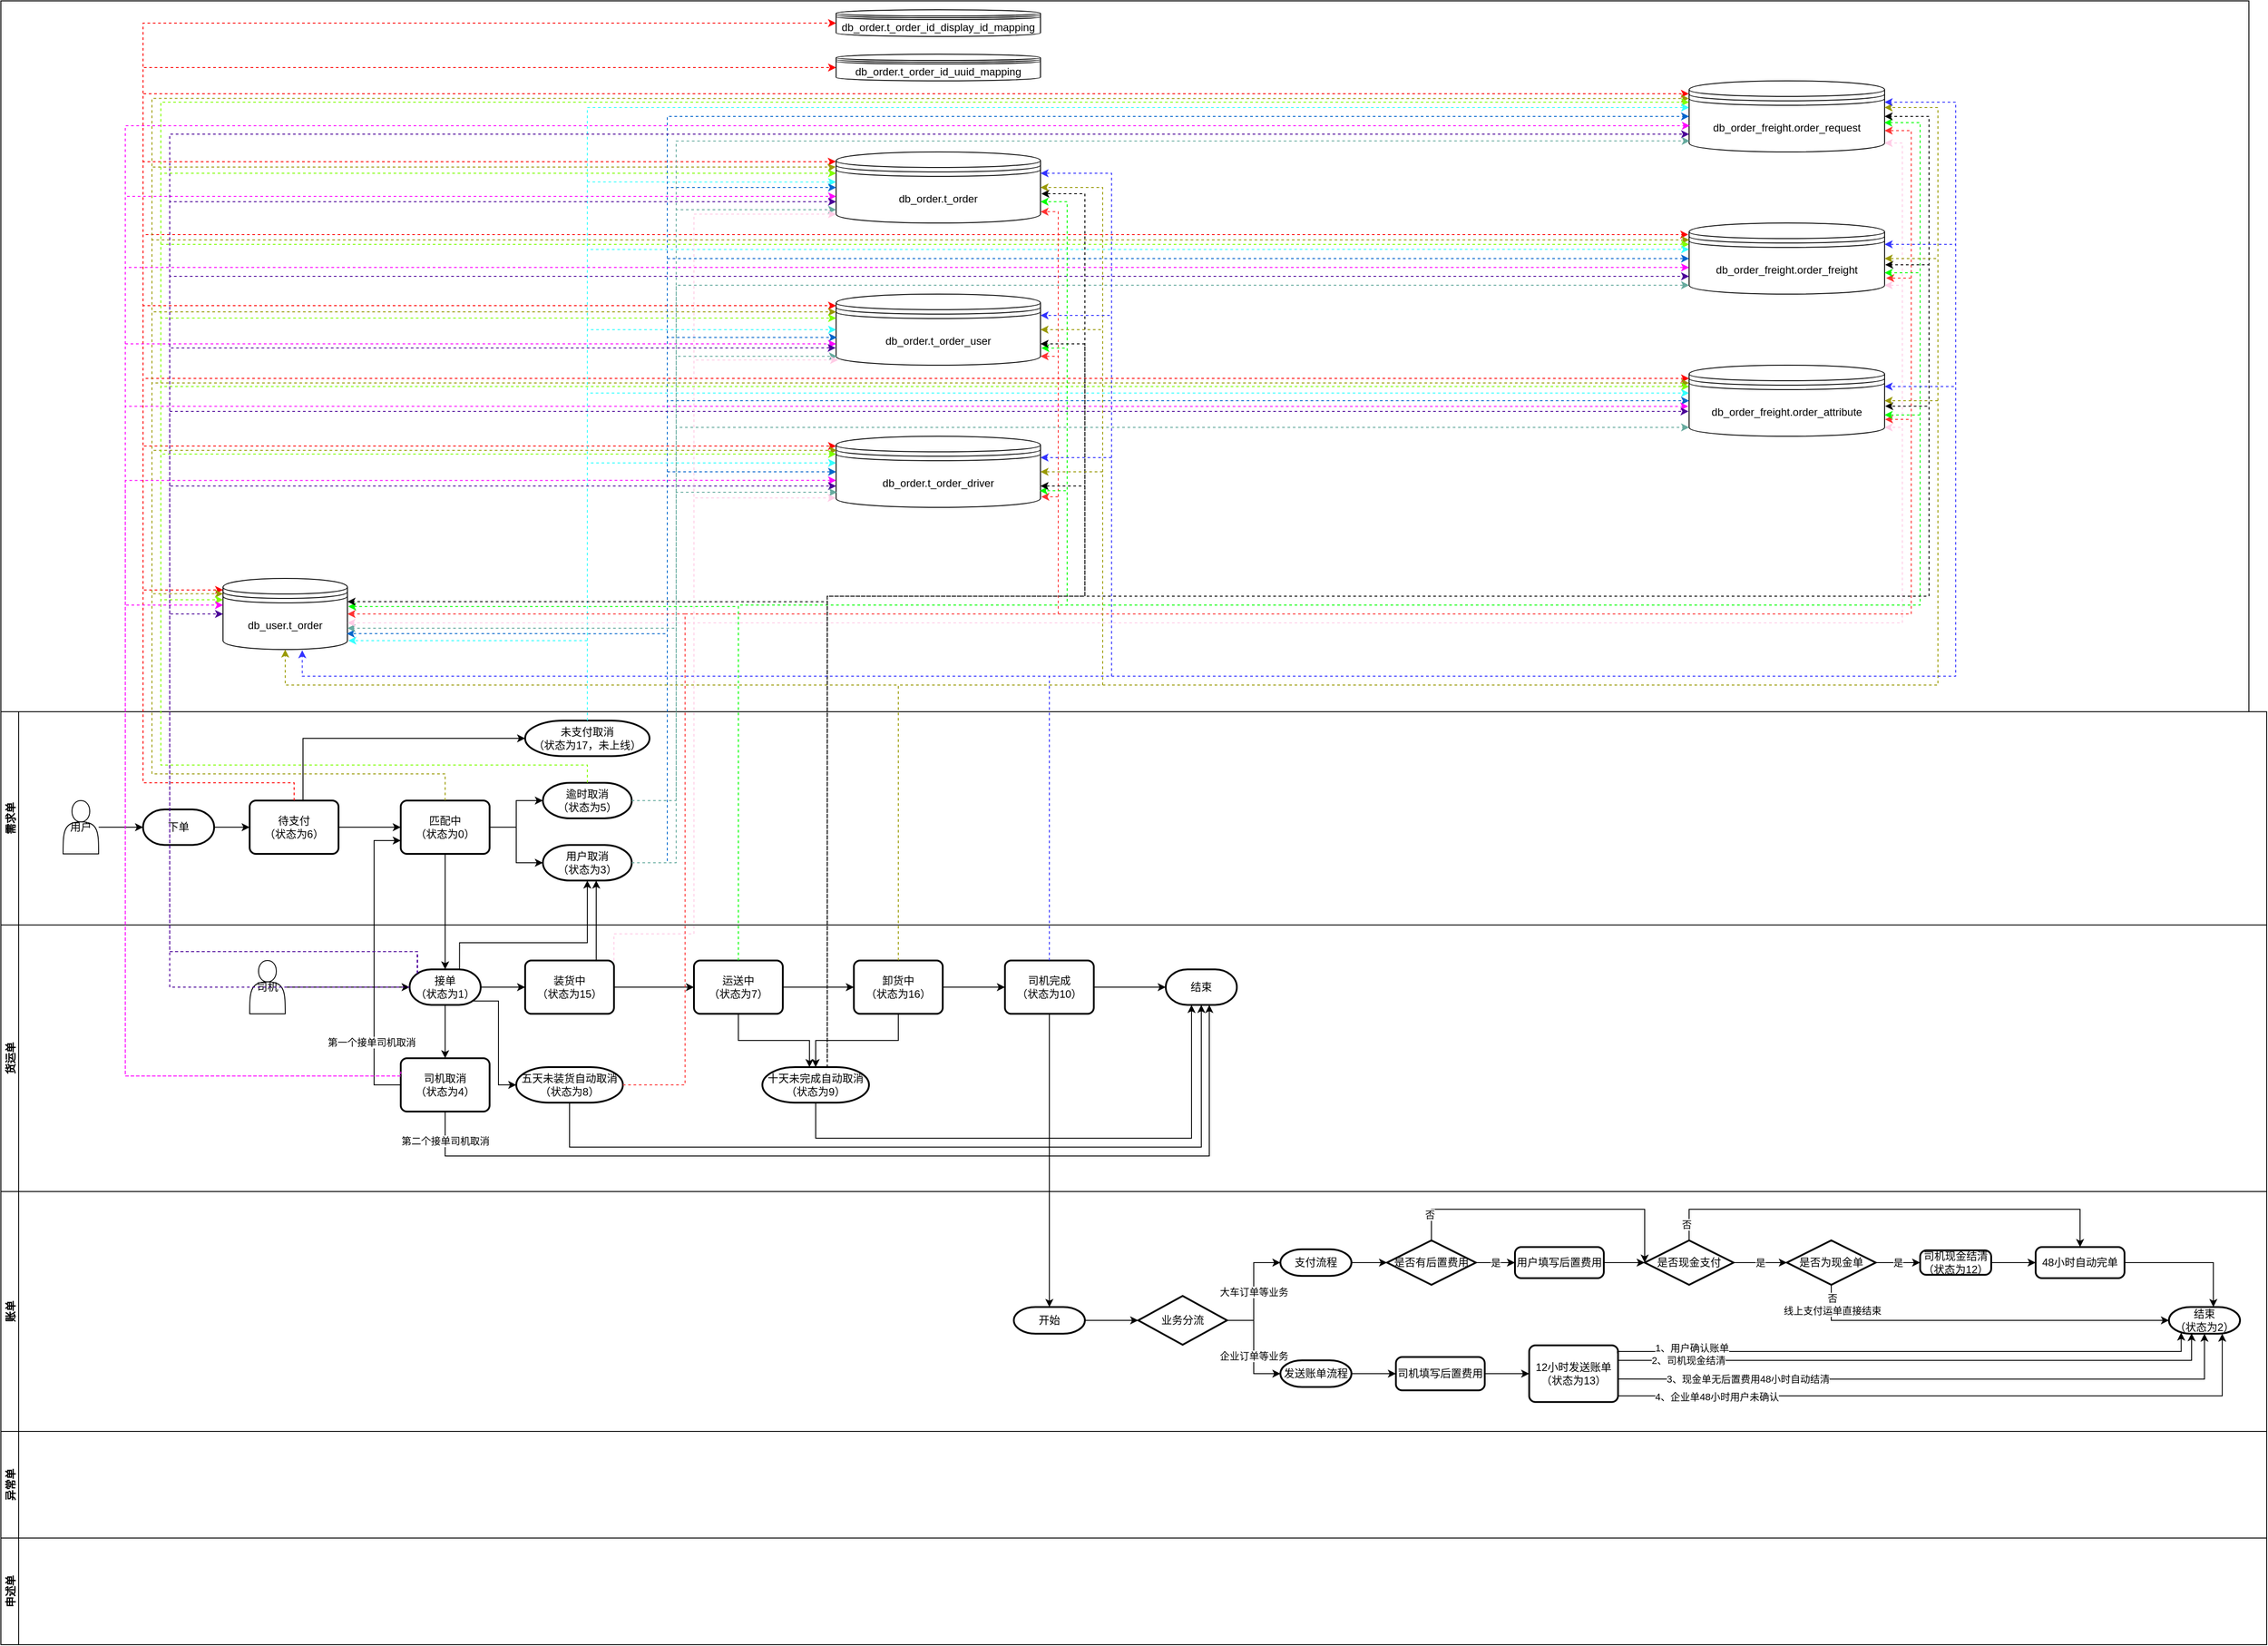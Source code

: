 <mxfile version="13.8.8" type="github">
  <diagram id="o7BJaHzfwVbvE81LBurC" name="Page-1">
    <mxGraphModel dx="1615" dy="1595" grid="1" gridSize="10" guides="1" tooltips="1" connect="1" arrows="1" fold="1" page="1" pageScale="1" pageWidth="827" pageHeight="1169" math="0" shadow="0">
      <root>
        <mxCell id="0" />
        <mxCell id="1" parent="0" />
        <mxCell id="1MLrccxjdp3mu_vWYp1V-21" value="需求单" style="swimlane;startSize=20;horizontal=0;" parent="1" vertex="1">
          <mxGeometry x="-180" y="-50" width="2550" height="240" as="geometry">
            <mxRectangle x="270" y="340" width="30" height="60" as="alternateBounds" />
          </mxGeometry>
        </mxCell>
        <mxCell id="1MLrccxjdp3mu_vWYp1V-1" value="下单" style="strokeWidth=2;html=1;shape=mxgraph.flowchart.terminator;whiteSpace=wrap;" parent="1MLrccxjdp3mu_vWYp1V-21" vertex="1">
          <mxGeometry x="160" y="110" width="80" height="40" as="geometry" />
        </mxCell>
        <mxCell id="1MLrccxjdp3mu_vWYp1V-3" style="edgeStyle=none;rounded=0;orthogonalLoop=1;jettySize=auto;html=1;exitX=1;exitY=0.5;exitDx=0;exitDy=0;exitPerimeter=0;" parent="1MLrccxjdp3mu_vWYp1V-21" source="1MLrccxjdp3mu_vWYp1V-1" target="SHjtx8wU5vL2sY_37cBv-20" edge="1">
          <mxGeometry relative="1" as="geometry">
            <mxPoint x="170" y="80" as="sourcePoint" />
            <mxPoint x="290" y="100" as="targetPoint" />
          </mxGeometry>
        </mxCell>
        <mxCell id="SHjtx8wU5vL2sY_37cBv-4" style="edgeStyle=orthogonalEdgeStyle;rounded=0;orthogonalLoop=1;jettySize=auto;html=1;entryX=0;entryY=0.5;entryDx=0;entryDy=0;entryPerimeter=0;" edge="1" parent="1MLrccxjdp3mu_vWYp1V-21" source="SHjtx8wU5vL2sY_37cBv-3" target="1MLrccxjdp3mu_vWYp1V-1">
          <mxGeometry relative="1" as="geometry" />
        </mxCell>
        <mxCell id="SHjtx8wU5vL2sY_37cBv-3" value="用户" style="shape=actor;whiteSpace=wrap;html=1;" vertex="1" parent="1MLrccxjdp3mu_vWYp1V-21">
          <mxGeometry x="70" y="100" width="40" height="60" as="geometry" />
        </mxCell>
        <mxCell id="SHjtx8wU5vL2sY_37cBv-25" style="edgeStyle=orthogonalEdgeStyle;rounded=0;orthogonalLoop=1;jettySize=auto;html=1;entryX=0;entryY=0.5;entryDx=0;entryDy=0;entryPerimeter=0;" edge="1" parent="1MLrccxjdp3mu_vWYp1V-21" source="SHjtx8wU5vL2sY_37cBv-20" target="SHjtx8wU5vL2sY_37cBv-23">
          <mxGeometry relative="1" as="geometry">
            <Array as="points">
              <mxPoint x="340" y="30" />
            </Array>
          </mxGeometry>
        </mxCell>
        <mxCell id="SHjtx8wU5vL2sY_37cBv-20" value="待支付&lt;br&gt;（状态为6）" style="rounded=1;whiteSpace=wrap;html=1;absoluteArcSize=1;arcSize=14;strokeWidth=2;" vertex="1" parent="1MLrccxjdp3mu_vWYp1V-21">
          <mxGeometry x="280" y="100" width="100" height="60" as="geometry" />
        </mxCell>
        <mxCell id="SHjtx8wU5vL2sY_37cBv-28" style="edgeStyle=orthogonalEdgeStyle;rounded=0;orthogonalLoop=1;jettySize=auto;html=1;exitX=1;exitY=0.5;exitDx=0;exitDy=0;entryX=0;entryY=0.5;entryDx=0;entryDy=0;entryPerimeter=0;" edge="1" parent="1MLrccxjdp3mu_vWYp1V-21" source="SHjtx8wU5vL2sY_37cBv-22" target="SHjtx8wU5vL2sY_37cBv-26">
          <mxGeometry relative="1" as="geometry">
            <Array as="points">
              <mxPoint x="580" y="130" />
              <mxPoint x="580" y="100" />
            </Array>
          </mxGeometry>
        </mxCell>
        <mxCell id="SHjtx8wU5vL2sY_37cBv-29" style="edgeStyle=orthogonalEdgeStyle;rounded=0;orthogonalLoop=1;jettySize=auto;html=1;entryX=0;entryY=0.5;entryDx=0;entryDy=0;entryPerimeter=0;" edge="1" parent="1MLrccxjdp3mu_vWYp1V-21" source="SHjtx8wU5vL2sY_37cBv-22" target="SHjtx8wU5vL2sY_37cBv-27">
          <mxGeometry relative="1" as="geometry">
            <Array as="points">
              <mxPoint x="580" y="130" />
              <mxPoint x="580" y="170" />
            </Array>
          </mxGeometry>
        </mxCell>
        <mxCell id="SHjtx8wU5vL2sY_37cBv-22" value="匹配中&lt;br&gt;（状态为0）" style="rounded=1;whiteSpace=wrap;html=1;absoluteArcSize=1;arcSize=14;strokeWidth=2;" vertex="1" parent="1MLrccxjdp3mu_vWYp1V-21">
          <mxGeometry x="450" y="100" width="100" height="60" as="geometry" />
        </mxCell>
        <mxCell id="SHjtx8wU5vL2sY_37cBv-23" value="未支付取消&lt;br&gt;（状态为17，未上线）" style="strokeWidth=2;html=1;shape=mxgraph.flowchart.terminator;whiteSpace=wrap;" vertex="1" parent="1MLrccxjdp3mu_vWYp1V-21">
          <mxGeometry x="590" y="10" width="140" height="40" as="geometry" />
        </mxCell>
        <mxCell id="SHjtx8wU5vL2sY_37cBv-21" style="edgeStyle=none;rounded=0;orthogonalLoop=1;jettySize=auto;html=1;entryX=0;entryY=0.5;entryDx=0;entryDy=0;" edge="1" parent="1MLrccxjdp3mu_vWYp1V-21" source="SHjtx8wU5vL2sY_37cBv-20" target="SHjtx8wU5vL2sY_37cBv-22">
          <mxGeometry relative="1" as="geometry">
            <mxPoint x="450" y="160" as="targetPoint" />
          </mxGeometry>
        </mxCell>
        <mxCell id="SHjtx8wU5vL2sY_37cBv-26" value="逾时取消&lt;br&gt;（状态为5）" style="strokeWidth=2;html=1;shape=mxgraph.flowchart.terminator;whiteSpace=wrap;" vertex="1" parent="1MLrccxjdp3mu_vWYp1V-21">
          <mxGeometry x="610" y="80" width="100" height="40" as="geometry" />
        </mxCell>
        <mxCell id="SHjtx8wU5vL2sY_37cBv-27" value="用户取消&lt;br&gt;（状态为3）" style="strokeWidth=2;html=1;shape=mxgraph.flowchart.terminator;whiteSpace=wrap;" vertex="1" parent="1MLrccxjdp3mu_vWYp1V-21">
          <mxGeometry x="610" y="150" width="100" height="40" as="geometry" />
        </mxCell>
        <mxCell id="1MLrccxjdp3mu_vWYp1V-28" value="货运单" style="swimlane;startSize=20;horizontal=0;fillColor=#FFFFFF;" parent="1" vertex="1">
          <mxGeometry x="-180" y="190" width="2550" height="300" as="geometry" />
        </mxCell>
        <mxCell id="SHjtx8wU5vL2sY_37cBv-5" value="司机" style="shape=actor;whiteSpace=wrap;html=1;" vertex="1" parent="1MLrccxjdp3mu_vWYp1V-28">
          <mxGeometry x="280" y="40" width="40" height="60" as="geometry" />
        </mxCell>
        <mxCell id="SHjtx8wU5vL2sY_37cBv-34" style="edgeStyle=orthogonalEdgeStyle;rounded=0;orthogonalLoop=1;jettySize=auto;html=1;entryX=0.5;entryY=0;entryDx=0;entryDy=0;" edge="1" parent="1MLrccxjdp3mu_vWYp1V-28" source="SHjtx8wU5vL2sY_37cBv-31" target="SHjtx8wU5vL2sY_37cBv-33">
          <mxGeometry relative="1" as="geometry" />
        </mxCell>
        <mxCell id="SHjtx8wU5vL2sY_37cBv-40" style="edgeStyle=orthogonalEdgeStyle;rounded=0;orthogonalLoop=1;jettySize=auto;html=1;exitX=1;exitY=0.5;exitDx=0;exitDy=0;exitPerimeter=0;entryX=0;entryY=0.5;entryDx=0;entryDy=0;" edge="1" parent="1MLrccxjdp3mu_vWYp1V-28" source="SHjtx8wU5vL2sY_37cBv-31" target="SHjtx8wU5vL2sY_37cBv-39">
          <mxGeometry relative="1" as="geometry" />
        </mxCell>
        <mxCell id="SHjtx8wU5vL2sY_37cBv-50" style="edgeStyle=orthogonalEdgeStyle;rounded=0;orthogonalLoop=1;jettySize=auto;html=1;exitX=0.89;exitY=0.89;exitDx=0;exitDy=0;exitPerimeter=0;entryX=0;entryY=0.5;entryDx=0;entryDy=0;entryPerimeter=0;" edge="1" parent="1MLrccxjdp3mu_vWYp1V-28" source="SHjtx8wU5vL2sY_37cBv-31" target="SHjtx8wU5vL2sY_37cBv-49">
          <mxGeometry relative="1" as="geometry">
            <Array as="points">
              <mxPoint x="560" y="86" />
              <mxPoint x="560" y="180" />
            </Array>
          </mxGeometry>
        </mxCell>
        <mxCell id="SHjtx8wU5vL2sY_37cBv-31" value="接单&lt;br&gt;（状态为1）" style="strokeWidth=2;html=1;shape=mxgraph.flowchart.terminator;whiteSpace=wrap;" vertex="1" parent="1MLrccxjdp3mu_vWYp1V-28">
          <mxGeometry x="460" y="50" width="80" height="40" as="geometry" />
        </mxCell>
        <mxCell id="SHjtx8wU5vL2sY_37cBv-30" style="edgeStyle=orthogonalEdgeStyle;rounded=0;orthogonalLoop=1;jettySize=auto;html=1;entryX=0;entryY=0.5;entryDx=0;entryDy=0;entryPerimeter=0;" edge="1" parent="1MLrccxjdp3mu_vWYp1V-28" source="SHjtx8wU5vL2sY_37cBv-5" target="SHjtx8wU5vL2sY_37cBv-31">
          <mxGeometry relative="1" as="geometry">
            <mxPoint x="410" y="70" as="targetPoint" />
          </mxGeometry>
        </mxCell>
        <mxCell id="SHjtx8wU5vL2sY_37cBv-33" value="司机取消&lt;br&gt;（状态为4）" style="rounded=1;whiteSpace=wrap;html=1;absoluteArcSize=1;arcSize=14;strokeWidth=2;" vertex="1" parent="1MLrccxjdp3mu_vWYp1V-28">
          <mxGeometry x="450" y="150" width="100" height="60" as="geometry" />
        </mxCell>
        <mxCell id="SHjtx8wU5vL2sY_37cBv-42" style="edgeStyle=orthogonalEdgeStyle;rounded=0;orthogonalLoop=1;jettySize=auto;html=1;entryX=0;entryY=0.5;entryDx=0;entryDy=0;" edge="1" parent="1MLrccxjdp3mu_vWYp1V-28" source="SHjtx8wU5vL2sY_37cBv-39" target="SHjtx8wU5vL2sY_37cBv-41">
          <mxGeometry relative="1" as="geometry" />
        </mxCell>
        <mxCell id="SHjtx8wU5vL2sY_37cBv-39" value="装货中&lt;br&gt;（状态为15）" style="rounded=1;whiteSpace=wrap;html=1;absoluteArcSize=1;arcSize=14;strokeWidth=2;" vertex="1" parent="1MLrccxjdp3mu_vWYp1V-28">
          <mxGeometry x="590" y="40" width="100" height="60" as="geometry" />
        </mxCell>
        <mxCell id="SHjtx8wU5vL2sY_37cBv-44" style="edgeStyle=orthogonalEdgeStyle;rounded=0;orthogonalLoop=1;jettySize=auto;html=1;entryX=0;entryY=0.5;entryDx=0;entryDy=0;" edge="1" parent="1MLrccxjdp3mu_vWYp1V-28" source="SHjtx8wU5vL2sY_37cBv-41" target="SHjtx8wU5vL2sY_37cBv-43">
          <mxGeometry relative="1" as="geometry" />
        </mxCell>
        <mxCell id="SHjtx8wU5vL2sY_37cBv-63" style="edgeStyle=orthogonalEdgeStyle;rounded=0;orthogonalLoop=1;jettySize=auto;html=1;" edge="1" parent="1MLrccxjdp3mu_vWYp1V-28" source="SHjtx8wU5vL2sY_37cBv-41" target="SHjtx8wU5vL2sY_37cBv-51">
          <mxGeometry relative="1" as="geometry">
            <mxPoint x="910" y="159" as="targetPoint" />
            <Array as="points">
              <mxPoint x="830" y="130" />
              <mxPoint x="910" y="130" />
              <mxPoint x="910" y="160" />
            </Array>
          </mxGeometry>
        </mxCell>
        <mxCell id="SHjtx8wU5vL2sY_37cBv-41" value="运送中&lt;br&gt;（状态为7）" style="rounded=1;whiteSpace=wrap;html=1;absoluteArcSize=1;arcSize=14;strokeWidth=2;" vertex="1" parent="1MLrccxjdp3mu_vWYp1V-28">
          <mxGeometry x="780" y="40" width="100" height="60" as="geometry" />
        </mxCell>
        <mxCell id="SHjtx8wU5vL2sY_37cBv-46" style="edgeStyle=orthogonalEdgeStyle;rounded=0;orthogonalLoop=1;jettySize=auto;html=1;entryX=0;entryY=0.5;entryDx=0;entryDy=0;" edge="1" parent="1MLrccxjdp3mu_vWYp1V-28" source="SHjtx8wU5vL2sY_37cBv-43" target="SHjtx8wU5vL2sY_37cBv-45">
          <mxGeometry relative="1" as="geometry" />
        </mxCell>
        <mxCell id="SHjtx8wU5vL2sY_37cBv-64" style="edgeStyle=orthogonalEdgeStyle;rounded=0;orthogonalLoop=1;jettySize=auto;html=1;entryX=0.5;entryY=0;entryDx=0;entryDy=0;entryPerimeter=0;" edge="1" parent="1MLrccxjdp3mu_vWYp1V-28" source="SHjtx8wU5vL2sY_37cBv-43" target="SHjtx8wU5vL2sY_37cBv-51">
          <mxGeometry relative="1" as="geometry">
            <Array as="points">
              <mxPoint x="1010" y="130" />
              <mxPoint x="917" y="130" />
            </Array>
          </mxGeometry>
        </mxCell>
        <mxCell id="SHjtx8wU5vL2sY_37cBv-43" value="卸货中&lt;br&gt;（状态为16）" style="rounded=1;whiteSpace=wrap;html=1;absoluteArcSize=1;arcSize=14;strokeWidth=2;" vertex="1" parent="1MLrccxjdp3mu_vWYp1V-28">
          <mxGeometry x="960" y="40" width="100" height="60" as="geometry" />
        </mxCell>
        <mxCell id="SHjtx8wU5vL2sY_37cBv-48" style="edgeStyle=orthogonalEdgeStyle;rounded=0;orthogonalLoop=1;jettySize=auto;html=1;entryX=0;entryY=0.5;entryDx=0;entryDy=0;entryPerimeter=0;" edge="1" parent="1MLrccxjdp3mu_vWYp1V-28" source="SHjtx8wU5vL2sY_37cBv-45" target="SHjtx8wU5vL2sY_37cBv-47">
          <mxGeometry relative="1" as="geometry" />
        </mxCell>
        <mxCell id="SHjtx8wU5vL2sY_37cBv-45" value="司机完成&lt;br&gt;（状态为10）" style="rounded=1;whiteSpace=wrap;html=1;absoluteArcSize=1;arcSize=14;strokeWidth=2;" vertex="1" parent="1MLrccxjdp3mu_vWYp1V-28">
          <mxGeometry x="1130" y="40" width="100" height="60" as="geometry" />
        </mxCell>
        <mxCell id="SHjtx8wU5vL2sY_37cBv-47" value="结束" style="strokeWidth=2;html=1;shape=mxgraph.flowchart.terminator;whiteSpace=wrap;" vertex="1" parent="1MLrccxjdp3mu_vWYp1V-28">
          <mxGeometry x="1311" y="50" width="80" height="40" as="geometry" />
        </mxCell>
        <mxCell id="SHjtx8wU5vL2sY_37cBv-49" value="五天未装货自动取消&lt;br&gt;（状态为8）" style="strokeWidth=2;html=1;shape=mxgraph.flowchart.terminator;whiteSpace=wrap;" vertex="1" parent="1MLrccxjdp3mu_vWYp1V-28">
          <mxGeometry x="580" y="160" width="120" height="40" as="geometry" />
        </mxCell>
        <mxCell id="SHjtx8wU5vL2sY_37cBv-51" value="十天未完成自动取消&lt;br&gt;（状态为9）" style="strokeWidth=2;html=1;shape=mxgraph.flowchart.terminator;whiteSpace=wrap;" vertex="1" parent="1MLrccxjdp3mu_vWYp1V-28">
          <mxGeometry x="857" y="160" width="120" height="40" as="geometry" />
        </mxCell>
        <mxCell id="SHjtx8wU5vL2sY_37cBv-55" style="edgeStyle=orthogonalEdgeStyle;rounded=0;orthogonalLoop=1;jettySize=auto;html=1;" edge="1" parent="1MLrccxjdp3mu_vWYp1V-28" source="SHjtx8wU5vL2sY_37cBv-33" target="SHjtx8wU5vL2sY_37cBv-47">
          <mxGeometry relative="1" as="geometry">
            <mxPoint x="990" y="210" as="targetPoint" />
            <Array as="points">
              <mxPoint x="500" y="260" />
              <mxPoint x="1360" y="260" />
            </Array>
          </mxGeometry>
        </mxCell>
        <mxCell id="SHjtx8wU5vL2sY_37cBv-58" value="第二个接单司机取消" style="edgeLabel;html=1;align=center;verticalAlign=middle;resizable=0;points=[];" vertex="1" connectable="0" parent="SHjtx8wU5vL2sY_37cBv-55">
          <mxGeometry x="-0.94" relative="1" as="geometry">
            <mxPoint as="offset" />
          </mxGeometry>
        </mxCell>
        <mxCell id="SHjtx8wU5vL2sY_37cBv-56" style="edgeStyle=orthogonalEdgeStyle;rounded=0;orthogonalLoop=1;jettySize=auto;html=1;" edge="1" parent="1MLrccxjdp3mu_vWYp1V-28" source="SHjtx8wU5vL2sY_37cBv-49">
          <mxGeometry relative="1" as="geometry">
            <mxPoint x="1351" y="90" as="targetPoint" />
            <Array as="points">
              <mxPoint x="640" y="250" />
              <mxPoint x="1351" y="250" />
              <mxPoint x="1351" y="90" />
            </Array>
          </mxGeometry>
        </mxCell>
        <mxCell id="SHjtx8wU5vL2sY_37cBv-57" style="edgeStyle=orthogonalEdgeStyle;rounded=0;orthogonalLoop=1;jettySize=auto;html=1;" edge="1" parent="1MLrccxjdp3mu_vWYp1V-28" source="SHjtx8wU5vL2sY_37cBv-51" target="SHjtx8wU5vL2sY_37cBv-47">
          <mxGeometry relative="1" as="geometry">
            <mxPoint x="1310" y="130" as="targetPoint" />
            <Array as="points">
              <mxPoint x="917" y="240" />
              <mxPoint x="1340" y="240" />
            </Array>
          </mxGeometry>
        </mxCell>
        <mxCell id="SHjtx8wU5vL2sY_37cBv-32" style="edgeStyle=orthogonalEdgeStyle;rounded=0;orthogonalLoop=1;jettySize=auto;html=1;entryX=0.5;entryY=0;entryDx=0;entryDy=0;entryPerimeter=0;" edge="1" parent="1" source="SHjtx8wU5vL2sY_37cBv-22" target="SHjtx8wU5vL2sY_37cBv-31">
          <mxGeometry relative="1" as="geometry" />
        </mxCell>
        <mxCell id="SHjtx8wU5vL2sY_37cBv-59" style="edgeStyle=orthogonalEdgeStyle;rounded=0;orthogonalLoop=1;jettySize=auto;html=1;exitX=0.702;exitY=0.002;exitDx=0;exitDy=0;exitPerimeter=0;" edge="1" parent="1" source="SHjtx8wU5vL2sY_37cBv-31" target="SHjtx8wU5vL2sY_37cBv-27">
          <mxGeometry relative="1" as="geometry">
            <Array as="points">
              <mxPoint x="336" y="210" />
              <mxPoint x="480" y="210" />
            </Array>
          </mxGeometry>
        </mxCell>
        <mxCell id="SHjtx8wU5vL2sY_37cBv-62" style="edgeStyle=orthogonalEdgeStyle;rounded=0;orthogonalLoop=1;jettySize=auto;html=1;" edge="1" parent="1" source="SHjtx8wU5vL2sY_37cBv-39" target="SHjtx8wU5vL2sY_37cBv-27">
          <mxGeometry relative="1" as="geometry">
            <Array as="points">
              <mxPoint x="490" y="180" />
              <mxPoint x="490" y="180" />
            </Array>
          </mxGeometry>
        </mxCell>
        <mxCell id="SHjtx8wU5vL2sY_37cBv-65" style="edgeStyle=orthogonalEdgeStyle;rounded=0;orthogonalLoop=1;jettySize=auto;html=1;entryX=0;entryY=0.75;entryDx=0;entryDy=0;exitX=0;exitY=0.5;exitDx=0;exitDy=0;" edge="1" parent="1" source="SHjtx8wU5vL2sY_37cBv-33" target="SHjtx8wU5vL2sY_37cBv-22">
          <mxGeometry relative="1" as="geometry">
            <mxPoint x="260" y="130" as="targetPoint" />
            <Array as="points">
              <mxPoint x="240" y="370" />
              <mxPoint x="240" y="95" />
            </Array>
          </mxGeometry>
        </mxCell>
        <mxCell id="SHjtx8wU5vL2sY_37cBv-66" value="第一个接单司机取消" style="edgeLabel;html=1;align=center;verticalAlign=middle;resizable=0;points=[];" vertex="1" connectable="0" parent="SHjtx8wU5vL2sY_37cBv-65">
          <mxGeometry x="-0.53" y="3" relative="1" as="geometry">
            <mxPoint as="offset" />
          </mxGeometry>
        </mxCell>
        <mxCell id="SHjtx8wU5vL2sY_37cBv-155" value="异常单" style="swimlane;startSize=20;horizontal=0;" vertex="1" parent="1">
          <mxGeometry x="-180" y="760" width="2550" height="120" as="geometry" />
        </mxCell>
        <mxCell id="SHjtx8wU5vL2sY_37cBv-156" value="申述单" style="swimlane;startSize=20;horizontal=0;" vertex="1" parent="1">
          <mxGeometry x="-180" y="880" width="2550" height="120" as="geometry" />
        </mxCell>
        <mxCell id="SHjtx8wU5vL2sY_37cBv-215" style="edgeStyle=orthogonalEdgeStyle;rounded=0;orthogonalLoop=1;jettySize=auto;html=1;entryX=0.001;entryY=0.161;entryDx=0;entryDy=0;strokeColor=#FF0000;dashed=1;entryPerimeter=0;" edge="1" parent="1" source="SHjtx8wU5vL2sY_37cBv-20" target="1MLrccxjdp3mu_vWYp1V-31">
          <mxGeometry relative="1" as="geometry">
            <Array as="points">
              <mxPoint x="150" y="30" />
              <mxPoint x="-20" y="30" />
              <mxPoint x="-20" y="-187" />
              <mxPoint x="50" y="-187" />
            </Array>
          </mxGeometry>
        </mxCell>
        <mxCell id="SHjtx8wU5vL2sY_37cBv-217" style="edgeStyle=orthogonalEdgeStyle;rounded=0;orthogonalLoop=1;jettySize=auto;html=1;entryX=0;entryY=0.157;entryDx=0;entryDy=0;dashed=1;strokeColor=#FF0000;exitX=0.5;exitY=0;exitDx=0;exitDy=0;entryPerimeter=0;" edge="1" parent="1" source="SHjtx8wU5vL2sY_37cBv-20" target="SHjtx8wU5vL2sY_37cBv-158">
          <mxGeometry relative="1" as="geometry">
            <Array as="points">
              <mxPoint x="150" y="30" />
              <mxPoint x="-20" y="30" />
              <mxPoint x="-20" y="-507" />
              <mxPoint x="760" y="-507" />
            </Array>
          </mxGeometry>
        </mxCell>
        <mxCell id="SHjtx8wU5vL2sY_37cBv-218" style="edgeStyle=orthogonalEdgeStyle;rounded=0;orthogonalLoop=1;jettySize=auto;html=1;dashed=1;strokeColor=#FF0000;entryX=-0.001;entryY=0.135;entryDx=0;entryDy=0;entryPerimeter=0;" edge="1" parent="1" target="1MLrccxjdp3mu_vWYp1V-29">
          <mxGeometry relative="1" as="geometry">
            <mxPoint x="150" y="50" as="sourcePoint" />
            <mxPoint x="780" y="-650" as="targetPoint" />
            <Array as="points">
              <mxPoint x="150" y="30" />
              <mxPoint x="-20" y="30" />
              <mxPoint x="-20" y="-669" />
              <mxPoint x="750" y="-669" />
            </Array>
          </mxGeometry>
        </mxCell>
        <mxCell id="SHjtx8wU5vL2sY_37cBv-219" style="edgeStyle=orthogonalEdgeStyle;rounded=0;orthogonalLoop=1;jettySize=auto;html=1;entryX=0;entryY=0.5;entryDx=0;entryDy=0;dashed=1;strokeColor=#FF0000;exitX=0.5;exitY=0;exitDx=0;exitDy=0;" edge="1" parent="1" source="SHjtx8wU5vL2sY_37cBv-20" target="SHjtx8wU5vL2sY_37cBv-12">
          <mxGeometry relative="1" as="geometry">
            <Array as="points">
              <mxPoint x="150" y="30" />
              <mxPoint x="-20" y="30" />
              <mxPoint x="-20" y="-775" />
            </Array>
          </mxGeometry>
        </mxCell>
        <mxCell id="SHjtx8wU5vL2sY_37cBv-220" style="edgeStyle=orthogonalEdgeStyle;rounded=0;orthogonalLoop=1;jettySize=auto;html=1;dashed=1;strokeColor=#FF0000;entryX=0;entryY=0.5;entryDx=0;entryDy=0;exitX=0.5;exitY=0;exitDx=0;exitDy=0;" edge="1" parent="1" source="SHjtx8wU5vL2sY_37cBv-20" target="SHjtx8wU5vL2sY_37cBv-17">
          <mxGeometry relative="1" as="geometry">
            <mxPoint x="150" y="-290" as="targetPoint" />
            <Array as="points">
              <mxPoint x="150" y="30" />
              <mxPoint x="-20" y="30" />
              <mxPoint x="-20" y="-825" />
            </Array>
          </mxGeometry>
        </mxCell>
        <mxCell id="SHjtx8wU5vL2sY_37cBv-222" style="edgeStyle=orthogonalEdgeStyle;rounded=0;orthogonalLoop=1;jettySize=auto;html=1;dashed=1;strokeColor=#FF0000;exitX=0.5;exitY=0;exitDx=0;exitDy=0;entryX=-0.004;entryY=0.162;entryDx=0;entryDy=0;entryPerimeter=0;" edge="1" parent="1" source="SHjtx8wU5vL2sY_37cBv-20" target="SHjtx8wU5vL2sY_37cBv-184">
          <mxGeometry relative="1" as="geometry">
            <mxPoint x="1720" y="-587" as="targetPoint" />
            <Array as="points">
              <mxPoint x="150" y="30" />
              <mxPoint x="-20" y="30" />
              <mxPoint x="-20" y="-587" />
            </Array>
          </mxGeometry>
        </mxCell>
        <mxCell id="SHjtx8wU5vL2sY_37cBv-223" style="edgeStyle=orthogonalEdgeStyle;rounded=0;orthogonalLoop=1;jettySize=auto;html=1;dashed=1;strokeColor=#FF0000;exitX=0.5;exitY=0;exitDx=0;exitDy=0;entryX=-0.001;entryY=0.181;entryDx=0;entryDy=0;entryPerimeter=0;" edge="1" parent="1" source="SHjtx8wU5vL2sY_37cBv-20" target="1MLrccxjdp3mu_vWYp1V-32">
          <mxGeometry relative="1" as="geometry">
            <mxPoint x="1750" y="-719" as="targetPoint" />
            <Array as="points">
              <mxPoint x="150" y="30" />
              <mxPoint x="-20" y="30" />
              <mxPoint x="-20" y="-745" />
            </Array>
          </mxGeometry>
        </mxCell>
        <mxCell id="SHjtx8wU5vL2sY_37cBv-7" value="" style="swimlane;html=1;horizontal=0;swimlaneLine=0;startSize=10;fillColor=#FFFFFF;" vertex="1" parent="1">
          <mxGeometry x="-180" y="-850" width="2530" height="800" as="geometry" />
        </mxCell>
        <mxCell id="1MLrccxjdp3mu_vWYp1V-29" value="db_order.t_order" style="shape=datastore;whiteSpace=wrap;html=1;" parent="SHjtx8wU5vL2sY_37cBv-7" vertex="1">
          <mxGeometry x="940" y="170" width="230" height="80" as="geometry" />
        </mxCell>
        <mxCell id="SHjtx8wU5vL2sY_37cBv-12" value="db_order.t_order_id_uuid_mapping" style="shape=datastore;whiteSpace=wrap;html=1;" vertex="1" parent="SHjtx8wU5vL2sY_37cBv-7">
          <mxGeometry x="940" y="60" width="230" height="30" as="geometry" />
        </mxCell>
        <mxCell id="1MLrccxjdp3mu_vWYp1V-32" value="db_order_freight.order_request" style="shape=datastore;whiteSpace=wrap;html=1;" parent="SHjtx8wU5vL2sY_37cBv-7" vertex="1">
          <mxGeometry x="1900" y="90" width="220" height="80" as="geometry" />
        </mxCell>
        <mxCell id="SHjtx8wU5vL2sY_37cBv-17" value="db_order.t_order_id_display_id_mapping" style="shape=datastore;whiteSpace=wrap;html=1;" vertex="1" parent="SHjtx8wU5vL2sY_37cBv-7">
          <mxGeometry x="940" y="10" width="230" height="30" as="geometry" />
        </mxCell>
        <mxCell id="SHjtx8wU5vL2sY_37cBv-184" value="db_order_freight.order_freight" style="shape=datastore;whiteSpace=wrap;html=1;" vertex="1" parent="SHjtx8wU5vL2sY_37cBv-7">
          <mxGeometry x="1900" y="250" width="220" height="80" as="geometry" />
        </mxCell>
        <mxCell id="SHjtx8wU5vL2sY_37cBv-185" value="db_order_freight.order_attribute" style="shape=datastore;whiteSpace=wrap;html=1;" vertex="1" parent="SHjtx8wU5vL2sY_37cBv-7">
          <mxGeometry x="1900" y="410" width="220" height="80" as="geometry" />
        </mxCell>
        <mxCell id="SHjtx8wU5vL2sY_37cBv-158" value="db_order.t_order_user" style="shape=datastore;whiteSpace=wrap;html=1;" vertex="1" parent="SHjtx8wU5vL2sY_37cBv-7">
          <mxGeometry x="940" y="330" width="230" height="80" as="geometry" />
        </mxCell>
        <mxCell id="SHjtx8wU5vL2sY_37cBv-160" value="db_order.t_order_driver" style="shape=datastore;whiteSpace=wrap;html=1;" vertex="1" parent="SHjtx8wU5vL2sY_37cBv-7">
          <mxGeometry x="940" y="490" width="230" height="80" as="geometry" />
        </mxCell>
        <mxCell id="1MLrccxjdp3mu_vWYp1V-31" value="db_user.t_order" style="shape=datastore;whiteSpace=wrap;html=1;" parent="SHjtx8wU5vL2sY_37cBv-7" vertex="1">
          <mxGeometry x="250" y="650" width="140" height="80" as="geometry" />
        </mxCell>
        <mxCell id="SHjtx8wU5vL2sY_37cBv-216" style="edgeStyle=orthogonalEdgeStyle;rounded=0;orthogonalLoop=1;jettySize=auto;html=1;dashed=1;strokeColor=#FF0000;" edge="1" parent="SHjtx8wU5vL2sY_37cBv-7">
          <mxGeometry relative="1" as="geometry">
            <mxPoint x="330" y="900" as="sourcePoint" />
            <mxPoint x="940" y="501" as="targetPoint" />
            <Array as="points">
              <mxPoint x="330" y="880" />
              <mxPoint x="160" y="880" />
              <mxPoint x="160" y="501" />
            </Array>
          </mxGeometry>
        </mxCell>
        <mxCell id="SHjtx8wU5vL2sY_37cBv-221" style="edgeStyle=orthogonalEdgeStyle;rounded=0;orthogonalLoop=1;jettySize=auto;html=1;dashed=1;strokeColor=#FF0000;entryX=0;entryY=0.186;entryDx=0;entryDy=0;entryPerimeter=0;exitX=0.5;exitY=0;exitDx=0;exitDy=0;" edge="1" parent="1" source="SHjtx8wU5vL2sY_37cBv-20" target="SHjtx8wU5vL2sY_37cBv-185">
          <mxGeometry relative="1" as="geometry">
            <mxPoint x="-40" as="sourcePoint" />
            <mxPoint x="1700" y="-420" as="targetPoint" />
            <Array as="points">
              <mxPoint x="150" y="30" />
              <mxPoint x="-20" y="30" />
              <mxPoint x="-20" y="-425" />
            </Array>
          </mxGeometry>
        </mxCell>
        <mxCell id="SHjtx8wU5vL2sY_37cBv-258" style="edgeStyle=orthogonalEdgeStyle;rounded=0;orthogonalLoop=1;jettySize=auto;html=1;entryX=0;entryY=0.216;entryDx=0;entryDy=0;dashed=1;strokeColor=#999900;entryPerimeter=0;" edge="1" parent="1" source="SHjtx8wU5vL2sY_37cBv-22" target="1MLrccxjdp3mu_vWYp1V-31">
          <mxGeometry relative="1" as="geometry">
            <Array as="points">
              <mxPoint x="320" y="20" />
              <mxPoint x="-10" y="20" />
              <mxPoint x="-10" y="-183" />
            </Array>
          </mxGeometry>
        </mxCell>
        <mxCell id="SHjtx8wU5vL2sY_37cBv-259" style="edgeStyle=orthogonalEdgeStyle;rounded=0;orthogonalLoop=1;jettySize=auto;html=1;dashed=1;strokeColor=#999900;entryX=-0.001;entryY=0.248;entryDx=0;entryDy=0;entryPerimeter=0;" edge="1" parent="1" source="SHjtx8wU5vL2sY_37cBv-22" target="1MLrccxjdp3mu_vWYp1V-32">
          <mxGeometry relative="1" as="geometry">
            <mxPoint x="1290" y="-690" as="targetPoint" />
            <Array as="points">
              <mxPoint x="320" y="20" />
              <mxPoint x="-10" y="20" />
              <mxPoint x="-10" y="-740" />
            </Array>
          </mxGeometry>
        </mxCell>
        <mxCell id="SHjtx8wU5vL2sY_37cBv-260" style="edgeStyle=orthogonalEdgeStyle;rounded=0;orthogonalLoop=1;jettySize=auto;html=1;dashed=1;strokeColor=#999900;exitX=0.5;exitY=0;exitDx=0;exitDy=0;entryX=-0.002;entryY=0.209;entryDx=0;entryDy=0;entryPerimeter=0;" edge="1" parent="1" source="SHjtx8wU5vL2sY_37cBv-22" target="1MLrccxjdp3mu_vWYp1V-29">
          <mxGeometry relative="1" as="geometry">
            <mxPoint x="759" y="-664" as="targetPoint" />
            <Array as="points">
              <mxPoint x="320" y="20" />
              <mxPoint x="-10" y="20" />
              <mxPoint x="-10" y="-663" />
              <mxPoint x="757" y="-663" />
            </Array>
          </mxGeometry>
        </mxCell>
        <mxCell id="SHjtx8wU5vL2sY_37cBv-261" style="edgeStyle=orthogonalEdgeStyle;rounded=0;orthogonalLoop=1;jettySize=auto;html=1;dashed=1;strokeColor=#999900;entryX=0.001;entryY=0.238;entryDx=0;entryDy=0;entryPerimeter=0;" edge="1" parent="1" source="SHjtx8wU5vL2sY_37cBv-22" target="SHjtx8wU5vL2sY_37cBv-184">
          <mxGeometry relative="1" as="geometry">
            <mxPoint x="1380" y="-530" as="targetPoint" />
            <Array as="points">
              <mxPoint x="320" y="20" />
              <mxPoint x="-10" y="20" />
              <mxPoint x="-10" y="-581" />
            </Array>
          </mxGeometry>
        </mxCell>
        <mxCell id="SHjtx8wU5vL2sY_37cBv-263" style="edgeStyle=orthogonalEdgeStyle;rounded=0;orthogonalLoop=1;jettySize=auto;html=1;dashed=1;strokeColor=#999900;entryX=0;entryY=0.25;entryDx=0;entryDy=0;entryPerimeter=0;" edge="1" parent="1" source="SHjtx8wU5vL2sY_37cBv-22" target="SHjtx8wU5vL2sY_37cBv-158">
          <mxGeometry relative="1" as="geometry">
            <mxPoint x="510" y="-370" as="targetPoint" />
            <Array as="points">
              <mxPoint x="320" y="20" />
              <mxPoint x="-10" y="20" />
              <mxPoint x="-10" y="-500" />
            </Array>
          </mxGeometry>
        </mxCell>
        <mxCell id="SHjtx8wU5vL2sY_37cBv-264" style="edgeStyle=orthogonalEdgeStyle;rounded=0;orthogonalLoop=1;jettySize=auto;html=1;dashed=1;strokeColor=#999900;entryX=0;entryY=0.25;entryDx=0;entryDy=0;entryPerimeter=0;" edge="1" parent="1" source="SHjtx8wU5vL2sY_37cBv-22" target="SHjtx8wU5vL2sY_37cBv-185">
          <mxGeometry relative="1" as="geometry">
            <mxPoint x="1500" y="-410" as="targetPoint" />
            <Array as="points">
              <mxPoint x="320" y="20" />
              <mxPoint x="-10" y="20" />
              <mxPoint x="-10" y="-420" />
            </Array>
          </mxGeometry>
        </mxCell>
        <mxCell id="SHjtx8wU5vL2sY_37cBv-265" style="edgeStyle=orthogonalEdgeStyle;rounded=0;orthogonalLoop=1;jettySize=auto;html=1;dashed=1;strokeColor=#999900;entryX=0.004;entryY=0.199;entryDx=0;entryDy=0;entryPerimeter=0;" edge="1" parent="1" source="SHjtx8wU5vL2sY_37cBv-22" target="SHjtx8wU5vL2sY_37cBv-160">
          <mxGeometry relative="1" as="geometry">
            <mxPoint x="320.0" y="-140" as="targetPoint" />
            <Array as="points">
              <mxPoint x="320" y="20" />
              <mxPoint x="-10" y="20" />
              <mxPoint x="-10" y="-344" />
            </Array>
          </mxGeometry>
        </mxCell>
        <mxCell id="SHjtx8wU5vL2sY_37cBv-266" style="edgeStyle=orthogonalEdgeStyle;rounded=0;orthogonalLoop=1;jettySize=auto;html=1;dashed=1;strokeColor=#80FF00;entryX=0;entryY=0.3;entryDx=0;entryDy=0;exitX=0.5;exitY=0;exitDx=0;exitDy=0;exitPerimeter=0;" edge="1" parent="1" source="SHjtx8wU5vL2sY_37cBv-26" target="1MLrccxjdp3mu_vWYp1V-31">
          <mxGeometry relative="1" as="geometry">
            <mxPoint x="60" y="-160" as="targetPoint" />
            <Array as="points">
              <mxPoint x="480" y="10" />
              <mxPoint y="10" />
              <mxPoint y="-176" />
            </Array>
          </mxGeometry>
        </mxCell>
        <mxCell id="SHjtx8wU5vL2sY_37cBv-267" style="edgeStyle=orthogonalEdgeStyle;rounded=0;orthogonalLoop=1;jettySize=auto;html=1;dashed=1;strokeColor=#80FF00;entryX=0;entryY=0.25;entryDx=0;entryDy=0;entryPerimeter=0;" edge="1" parent="1" source="SHjtx8wU5vL2sY_37cBv-26" target="SHjtx8wU5vL2sY_37cBv-160">
          <mxGeometry relative="1" as="geometry">
            <mxPoint x="490.0" y="-150" as="targetPoint" />
            <Array as="points">
              <mxPoint x="480" y="10" />
              <mxPoint y="10" />
              <mxPoint y="-340" />
            </Array>
          </mxGeometry>
        </mxCell>
        <mxCell id="SHjtx8wU5vL2sY_37cBv-268" style="edgeStyle=orthogonalEdgeStyle;rounded=0;orthogonalLoop=1;jettySize=auto;html=1;dashed=1;strokeColor=#80FF00;entryX=0;entryY=0.3;entryDx=0;entryDy=0;" edge="1" parent="1" source="SHjtx8wU5vL2sY_37cBv-26" target="SHjtx8wU5vL2sY_37cBv-185">
          <mxGeometry relative="1" as="geometry">
            <mxPoint x="1360" y="-280" as="targetPoint" />
            <Array as="points">
              <mxPoint x="480" y="10" />
              <mxPoint y="10" />
              <mxPoint y="-416" />
            </Array>
          </mxGeometry>
        </mxCell>
        <mxCell id="SHjtx8wU5vL2sY_37cBv-269" style="edgeStyle=orthogonalEdgeStyle;rounded=0;orthogonalLoop=1;jettySize=auto;html=1;dashed=1;strokeColor=#80FF00;entryX=0;entryY=0.338;entryDx=0;entryDy=0;entryPerimeter=0;" edge="1" parent="1" source="SHjtx8wU5vL2sY_37cBv-26" target="SHjtx8wU5vL2sY_37cBv-158">
          <mxGeometry relative="1" as="geometry">
            <mxPoint x="760" y="-496" as="targetPoint" />
            <Array as="points">
              <mxPoint x="480" y="10" />
              <mxPoint y="10" />
              <mxPoint y="-493" />
            </Array>
          </mxGeometry>
        </mxCell>
        <mxCell id="SHjtx8wU5vL2sY_37cBv-270" style="edgeStyle=orthogonalEdgeStyle;rounded=0;orthogonalLoop=1;jettySize=auto;html=1;dashed=1;strokeColor=#80FF00;entryX=0;entryY=0.3;entryDx=0;entryDy=0;" edge="1" parent="1" source="SHjtx8wU5vL2sY_37cBv-26" target="SHjtx8wU5vL2sY_37cBv-184">
          <mxGeometry relative="1" as="geometry">
            <mxPoint x="1260" y="-510" as="targetPoint" />
            <Array as="points">
              <mxPoint x="480" y="10" />
              <mxPoint y="10" />
              <mxPoint y="-576" />
            </Array>
          </mxGeometry>
        </mxCell>
        <mxCell id="SHjtx8wU5vL2sY_37cBv-271" style="edgeStyle=orthogonalEdgeStyle;rounded=0;orthogonalLoop=1;jettySize=auto;html=1;dashed=1;strokeColor=#80FF00;entryX=0;entryY=0.3;entryDx=0;entryDy=0;" edge="1" parent="1" source="SHjtx8wU5vL2sY_37cBv-26" target="1MLrccxjdp3mu_vWYp1V-29">
          <mxGeometry relative="1" as="geometry">
            <mxPoint x="670" y="-550" as="targetPoint" />
            <Array as="points">
              <mxPoint x="480" y="10" />
              <mxPoint y="10" />
              <mxPoint y="-656" />
            </Array>
          </mxGeometry>
        </mxCell>
        <mxCell id="SHjtx8wU5vL2sY_37cBv-272" style="edgeStyle=orthogonalEdgeStyle;rounded=0;orthogonalLoop=1;jettySize=auto;html=1;dashed=1;strokeColor=#80FF00;entryX=0;entryY=0.3;entryDx=0;entryDy=0;" edge="1" parent="1" source="SHjtx8wU5vL2sY_37cBv-26" target="1MLrccxjdp3mu_vWYp1V-32">
          <mxGeometry relative="1" as="geometry">
            <mxPoint x="1290" y="-670" as="targetPoint" />
            <Array as="points">
              <mxPoint x="480" y="10" />
              <mxPoint y="10" />
              <mxPoint y="-736" />
            </Array>
          </mxGeometry>
        </mxCell>
        <mxCell id="SHjtx8wU5vL2sY_37cBv-273" style="edgeStyle=orthogonalEdgeStyle;rounded=0;orthogonalLoop=1;jettySize=auto;html=1;dashed=1;strokeColor=#33FFFF;exitX=0.5;exitY=0;exitDx=0;exitDy=0;exitPerimeter=0;" edge="1" parent="1" source="SHjtx8wU5vL2sY_37cBv-23">
          <mxGeometry relative="1" as="geometry">
            <mxPoint x="211" y="-130" as="targetPoint" />
            <Array as="points">
              <mxPoint x="480" y="-130" />
            </Array>
          </mxGeometry>
        </mxCell>
        <mxCell id="SHjtx8wU5vL2sY_37cBv-274" style="edgeStyle=orthogonalEdgeStyle;rounded=0;orthogonalLoop=1;jettySize=auto;html=1;dashed=1;strokeColor=#33FFFF;entryX=0;entryY=0.375;entryDx=0;entryDy=0;entryPerimeter=0;exitX=0.5;exitY=0;exitDx=0;exitDy=0;exitPerimeter=0;" edge="1" parent="1" source="SHjtx8wU5vL2sY_37cBv-23" target="SHjtx8wU5vL2sY_37cBv-160">
          <mxGeometry relative="1" as="geometry">
            <mxPoint x="670" y="-220" as="targetPoint" />
            <Array as="points">
              <mxPoint x="480" y="-330" />
            </Array>
          </mxGeometry>
        </mxCell>
        <mxCell id="SHjtx8wU5vL2sY_37cBv-275" style="edgeStyle=orthogonalEdgeStyle;rounded=0;orthogonalLoop=1;jettySize=auto;html=1;dashed=1;strokeColor=#33FFFF;" edge="1" parent="1" source="SHjtx8wU5vL2sY_37cBv-23">
          <mxGeometry relative="1" as="geometry">
            <mxPoint x="760" y="-480" as="targetPoint" />
            <Array as="points">
              <mxPoint x="480" y="-480" />
              <mxPoint x="760" y="-480" />
            </Array>
          </mxGeometry>
        </mxCell>
        <mxCell id="SHjtx8wU5vL2sY_37cBv-276" style="edgeStyle=orthogonalEdgeStyle;rounded=0;orthogonalLoop=1;jettySize=auto;html=1;dashed=1;strokeColor=#33FFFF;entryX=0;entryY=0.423;entryDx=0;entryDy=0;entryPerimeter=0;" edge="1" parent="1" source="SHjtx8wU5vL2sY_37cBv-23" target="1MLrccxjdp3mu_vWYp1V-29">
          <mxGeometry relative="1" as="geometry">
            <mxPoint x="580" y="-570" as="targetPoint" />
            <Array as="points">
              <mxPoint x="480" y="-646" />
            </Array>
          </mxGeometry>
        </mxCell>
        <mxCell id="SHjtx8wU5vL2sY_37cBv-277" style="edgeStyle=orthogonalEdgeStyle;rounded=0;orthogonalLoop=1;jettySize=auto;html=1;dashed=1;strokeColor=#33FFFF;entryX=0;entryY=0.392;entryDx=0;entryDy=0;entryPerimeter=0;" edge="1" parent="1" source="SHjtx8wU5vL2sY_37cBv-23" target="SHjtx8wU5vL2sY_37cBv-185">
          <mxGeometry relative="1" as="geometry">
            <mxPoint x="1350" y="-360" as="targetPoint" />
            <Array as="points">
              <mxPoint x="480" y="-409" />
            </Array>
          </mxGeometry>
        </mxCell>
        <mxCell id="SHjtx8wU5vL2sY_37cBv-278" style="edgeStyle=orthogonalEdgeStyle;rounded=0;orthogonalLoop=1;jettySize=auto;html=1;dashed=1;strokeColor=#33FFFF;entryX=0;entryY=0.371;entryDx=0;entryDy=0;entryPerimeter=0;" edge="1" parent="1" source="SHjtx8wU5vL2sY_37cBv-23" target="SHjtx8wU5vL2sY_37cBv-184">
          <mxGeometry relative="1" as="geometry">
            <mxPoint x="1340" y="-400" as="targetPoint" />
            <Array as="points">
              <mxPoint x="480" y="-570" />
            </Array>
          </mxGeometry>
        </mxCell>
        <mxCell id="SHjtx8wU5vL2sY_37cBv-279" style="edgeStyle=orthogonalEdgeStyle;rounded=0;orthogonalLoop=1;jettySize=auto;html=1;dashed=1;strokeColor=#33FFFF;entryX=0;entryY=0.375;entryDx=0;entryDy=0;entryPerimeter=0;" edge="1" parent="1" source="SHjtx8wU5vL2sY_37cBv-23" target="1MLrccxjdp3mu_vWYp1V-32">
          <mxGeometry relative="1" as="geometry">
            <mxPoint x="1250" y="-670" as="targetPoint" />
            <Array as="points">
              <mxPoint x="480" y="-730" />
            </Array>
          </mxGeometry>
        </mxCell>
        <mxCell id="SHjtx8wU5vL2sY_37cBv-280" style="edgeStyle=orthogonalEdgeStyle;rounded=0;orthogonalLoop=1;jettySize=auto;html=1;dashed=1;entryX=0.994;entryY=0.777;entryDx=0;entryDy=0;strokeColor=#0066CC;entryPerimeter=0;" edge="1" parent="1" source="SHjtx8wU5vL2sY_37cBv-27" target="1MLrccxjdp3mu_vWYp1V-31">
          <mxGeometry relative="1" as="geometry">
            <mxPoint x="600" y="-120" as="targetPoint" />
            <Array as="points">
              <mxPoint x="570" y="120" />
              <mxPoint x="570" y="-138" />
            </Array>
          </mxGeometry>
        </mxCell>
        <mxCell id="SHjtx8wU5vL2sY_37cBv-281" style="edgeStyle=orthogonalEdgeStyle;rounded=0;orthogonalLoop=1;jettySize=auto;html=1;dashed=1;strokeColor=#0066CC;entryX=0;entryY=0.5;entryDx=0;entryDy=0;" edge="1" parent="1" source="SHjtx8wU5vL2sY_37cBv-27" target="SHjtx8wU5vL2sY_37cBv-160">
          <mxGeometry relative="1" as="geometry">
            <mxPoint x="640" y="-20" as="targetPoint" />
            <Array as="points">
              <mxPoint x="570" y="120" />
              <mxPoint x="570" y="-320" />
            </Array>
          </mxGeometry>
        </mxCell>
        <mxCell id="SHjtx8wU5vL2sY_37cBv-282" style="edgeStyle=orthogonalEdgeStyle;rounded=0;orthogonalLoop=1;jettySize=auto;html=1;dashed=1;strokeColor=#0066CC;entryX=0.004;entryY=0.61;entryDx=0;entryDy=0;entryPerimeter=0;" edge="1" parent="1" source="SHjtx8wU5vL2sY_37cBv-27" target="SHjtx8wU5vL2sY_37cBv-158">
          <mxGeometry relative="1" as="geometry">
            <mxPoint x="740" y="-472" as="targetPoint" />
            <Array as="points">
              <mxPoint x="570" y="120" />
              <mxPoint x="570" y="-471" />
            </Array>
          </mxGeometry>
        </mxCell>
        <mxCell id="SHjtx8wU5vL2sY_37cBv-283" style="edgeStyle=orthogonalEdgeStyle;rounded=0;orthogonalLoop=1;jettySize=auto;html=1;dashed=1;strokeColor=#0066CC;entryX=0;entryY=0.5;entryDx=0;entryDy=0;" edge="1" parent="1" source="SHjtx8wU5vL2sY_37cBv-27" target="1MLrccxjdp3mu_vWYp1V-29">
          <mxGeometry relative="1" as="geometry">
            <mxPoint x="640" y="-620" as="targetPoint" />
            <Array as="points">
              <mxPoint x="570" y="120" />
              <mxPoint x="570" y="-640" />
            </Array>
          </mxGeometry>
        </mxCell>
        <mxCell id="SHjtx8wU5vL2sY_37cBv-284" style="edgeStyle=orthogonalEdgeStyle;rounded=0;orthogonalLoop=1;jettySize=auto;html=1;dashed=1;strokeColor=#0066CC;entryX=0;entryY=0.5;entryDx=0;entryDy=0;" edge="1" parent="1" source="SHjtx8wU5vL2sY_37cBv-27" target="SHjtx8wU5vL2sY_37cBv-185">
          <mxGeometry relative="1" as="geometry">
            <mxPoint x="1420" y="-390" as="targetPoint" />
            <Array as="points">
              <mxPoint x="570" y="120" />
              <mxPoint x="570" y="-400" />
            </Array>
          </mxGeometry>
        </mxCell>
        <mxCell id="SHjtx8wU5vL2sY_37cBv-285" style="edgeStyle=orthogonalEdgeStyle;rounded=0;orthogonalLoop=1;jettySize=auto;html=1;dashed=1;strokeColor=#0066CC;entryX=0;entryY=0.5;entryDx=0;entryDy=0;" edge="1" parent="1" source="SHjtx8wU5vL2sY_37cBv-27" target="SHjtx8wU5vL2sY_37cBv-184">
          <mxGeometry relative="1" as="geometry">
            <mxPoint x="1300" y="-500" as="targetPoint" />
            <Array as="points">
              <mxPoint x="570" y="120" />
              <mxPoint x="570" y="-560" />
            </Array>
          </mxGeometry>
        </mxCell>
        <mxCell id="SHjtx8wU5vL2sY_37cBv-286" style="edgeStyle=orthogonalEdgeStyle;rounded=0;orthogonalLoop=1;jettySize=auto;html=1;dashed=1;strokeColor=#0066CC;entryX=0;entryY=0.5;entryDx=0;entryDy=0;" edge="1" parent="1" source="SHjtx8wU5vL2sY_37cBv-27" target="1MLrccxjdp3mu_vWYp1V-32">
          <mxGeometry relative="1" as="geometry">
            <mxPoint x="1130" y="-660" as="targetPoint" />
            <Array as="points">
              <mxPoint x="570" y="120" />
              <mxPoint x="570" y="-720" />
            </Array>
          </mxGeometry>
        </mxCell>
        <mxCell id="SHjtx8wU5vL2sY_37cBv-287" style="edgeStyle=orthogonalEdgeStyle;rounded=0;orthogonalLoop=1;jettySize=auto;html=1;exitX=0;exitY=0.25;exitDx=0;exitDy=0;dashed=1;entryX=0;entryY=0.375;entryDx=0;entryDy=0;entryPerimeter=0;strokeColor=#FF00FF;" edge="1" parent="1" source="SHjtx8wU5vL2sY_37cBv-33" target="1MLrccxjdp3mu_vWYp1V-31">
          <mxGeometry relative="1" as="geometry">
            <mxPoint x="30" y="-130" as="targetPoint" />
            <Array as="points">
              <mxPoint x="270" y="360" />
              <mxPoint x="-40" y="360" />
              <mxPoint x="-40" y="-170" />
            </Array>
          </mxGeometry>
        </mxCell>
        <mxCell id="SHjtx8wU5vL2sY_37cBv-288" style="edgeStyle=orthogonalEdgeStyle;rounded=0;orthogonalLoop=1;jettySize=auto;html=1;exitX=0;exitY=0.25;exitDx=0;exitDy=0;dashed=1;strokeColor=#FF00FF;entryX=0;entryY=0.621;entryDx=0;entryDy=0;entryPerimeter=0;" edge="1" parent="1" source="SHjtx8wU5vL2sY_37cBv-33" target="SHjtx8wU5vL2sY_37cBv-160">
          <mxGeometry relative="1" as="geometry">
            <mxPoint x="370" y="-170" as="targetPoint" />
            <Array as="points">
              <mxPoint x="270" y="360" />
              <mxPoint x="-40" y="360" />
              <mxPoint x="-40" y="-310" />
            </Array>
          </mxGeometry>
        </mxCell>
        <mxCell id="SHjtx8wU5vL2sY_37cBv-289" style="edgeStyle=orthogonalEdgeStyle;rounded=0;orthogonalLoop=1;jettySize=auto;html=1;dashed=1;strokeColor=#FF00FF;entryX=0;entryY=0.7;entryDx=0;entryDy=0;" edge="1" parent="1" source="SHjtx8wU5vL2sY_37cBv-33" target="SHjtx8wU5vL2sY_37cBv-158">
          <mxGeometry relative="1" as="geometry">
            <mxPoint x="710" y="-360" as="targetPoint" />
            <Array as="points">
              <mxPoint x="-40" y="360" />
              <mxPoint x="-40" y="-464" />
            </Array>
          </mxGeometry>
        </mxCell>
        <mxCell id="SHjtx8wU5vL2sY_37cBv-290" style="edgeStyle=orthogonalEdgeStyle;rounded=0;orthogonalLoop=1;jettySize=auto;html=1;dashed=1;strokeColor=#FF00FF;entryX=0;entryY=0.625;entryDx=0;entryDy=0;entryPerimeter=0;" edge="1" parent="1" source="SHjtx8wU5vL2sY_37cBv-33" target="1MLrccxjdp3mu_vWYp1V-29">
          <mxGeometry relative="1" as="geometry">
            <mxPoint x="600" y="-450" as="targetPoint" />
            <Array as="points">
              <mxPoint x="-40" y="360" />
              <mxPoint x="-40" y="-630" />
            </Array>
          </mxGeometry>
        </mxCell>
        <mxCell id="SHjtx8wU5vL2sY_37cBv-291" style="edgeStyle=orthogonalEdgeStyle;rounded=0;orthogonalLoop=1;jettySize=auto;html=1;dashed=1;strokeColor=#FF00FF;entryX=-0.004;entryY=0.579;entryDx=0;entryDy=0;entryPerimeter=0;" edge="1" parent="1" source="SHjtx8wU5vL2sY_37cBv-33" target="SHjtx8wU5vL2sY_37cBv-185">
          <mxGeometry relative="1" as="geometry">
            <mxPoint x="1710" y="-380" as="targetPoint" />
            <Array as="points">
              <mxPoint x="-40" y="360" />
              <mxPoint x="-40" y="-394" />
            </Array>
          </mxGeometry>
        </mxCell>
        <mxCell id="SHjtx8wU5vL2sY_37cBv-292" style="edgeStyle=orthogonalEdgeStyle;rounded=0;orthogonalLoop=1;jettySize=auto;html=1;dashed=1;strokeColor=#FF00FF;entryX=0;entryY=0.625;entryDx=0;entryDy=0;entryPerimeter=0;" edge="1" parent="1" source="SHjtx8wU5vL2sY_37cBv-33" target="SHjtx8wU5vL2sY_37cBv-184">
          <mxGeometry relative="1" as="geometry">
            <mxPoint x="1540" y="-570" as="targetPoint" />
            <Array as="points">
              <mxPoint x="-40" y="360" />
              <mxPoint x="-40" y="-550" />
            </Array>
          </mxGeometry>
        </mxCell>
        <mxCell id="SHjtx8wU5vL2sY_37cBv-293" style="edgeStyle=orthogonalEdgeStyle;rounded=0;orthogonalLoop=1;jettySize=auto;html=1;dashed=1;strokeColor=#FF00FF;entryX=0.004;entryY=0.631;entryDx=0;entryDy=0;entryPerimeter=0;" edge="1" parent="1" source="SHjtx8wU5vL2sY_37cBv-33" target="1MLrccxjdp3mu_vWYp1V-32">
          <mxGeometry relative="1" as="geometry">
            <mxPoint x="1330" y="-710" as="targetPoint" />
            <Array as="points">
              <mxPoint x="-40" y="360" />
              <mxPoint x="-40" y="-709" />
            </Array>
          </mxGeometry>
        </mxCell>
        <mxCell id="SHjtx8wU5vL2sY_37cBv-294" style="edgeStyle=orthogonalEdgeStyle;rounded=0;orthogonalLoop=1;jettySize=auto;html=1;dashed=1;entryX=0;entryY=0.5;entryDx=0;entryDy=0;strokeColor=#4C0099;exitX=0.11;exitY=0.11;exitDx=0;exitDy=0;exitPerimeter=0;" edge="1" parent="1" source="SHjtx8wU5vL2sY_37cBv-31" target="1MLrccxjdp3mu_vWYp1V-31">
          <mxGeometry relative="1" as="geometry">
            <mxPoint x="50" y="-70" as="targetPoint" />
            <mxPoint x="282" y="248" as="sourcePoint" />
            <Array as="points">
              <mxPoint x="289" y="220" />
              <mxPoint x="10" y="220" />
              <mxPoint x="10" y="-160" />
            </Array>
          </mxGeometry>
        </mxCell>
        <mxCell id="SHjtx8wU5vL2sY_37cBv-295" style="edgeStyle=orthogonalEdgeStyle;rounded=0;orthogonalLoop=1;jettySize=auto;html=1;dashed=1;strokeColor=#4C0099;entryX=0;entryY=0.7;entryDx=0;entryDy=0;exitX=0.11;exitY=0.11;exitDx=0;exitDy=0;exitPerimeter=0;" edge="1" parent="1" source="SHjtx8wU5vL2sY_37cBv-31" target="SHjtx8wU5vL2sY_37cBv-160">
          <mxGeometry relative="1" as="geometry">
            <mxPoint x="640" y="20" as="targetPoint" />
            <Array as="points">
              <mxPoint x="289" y="220" />
              <mxPoint x="10" y="220" />
              <mxPoint x="10" y="-304" />
            </Array>
          </mxGeometry>
        </mxCell>
        <mxCell id="SHjtx8wU5vL2sY_37cBv-296" style="edgeStyle=orthogonalEdgeStyle;rounded=0;orthogonalLoop=1;jettySize=auto;html=1;dashed=1;strokeColor=#4C0099;entryX=-0.002;entryY=0.757;entryDx=0;entryDy=0;entryPerimeter=0;exitX=0.11;exitY=0.11;exitDx=0;exitDy=0;exitPerimeter=0;" edge="1" parent="1" source="SHjtx8wU5vL2sY_37cBv-31" target="SHjtx8wU5vL2sY_37cBv-158">
          <mxGeometry relative="1" as="geometry">
            <mxPoint x="660" y="-390" as="targetPoint" />
            <Array as="points">
              <mxPoint x="289" y="220" />
              <mxPoint x="10" y="220" />
              <mxPoint x="10" y="-459" />
            </Array>
          </mxGeometry>
        </mxCell>
        <mxCell id="SHjtx8wU5vL2sY_37cBv-297" style="edgeStyle=orthogonalEdgeStyle;rounded=0;orthogonalLoop=1;jettySize=auto;html=1;dashed=1;strokeColor=#4C0099;entryX=0;entryY=0.7;entryDx=0;entryDy=0;exitX=0.11;exitY=0.11;exitDx=0;exitDy=0;exitPerimeter=0;" edge="1" parent="1" source="SHjtx8wU5vL2sY_37cBv-31" target="1MLrccxjdp3mu_vWYp1V-29">
          <mxGeometry relative="1" as="geometry">
            <mxPoint x="660" y="-550" as="targetPoint" />
            <Array as="points">
              <mxPoint x="289" y="220" />
              <mxPoint x="10" y="220" />
              <mxPoint x="10" y="-624" />
            </Array>
          </mxGeometry>
        </mxCell>
        <mxCell id="SHjtx8wU5vL2sY_37cBv-298" style="edgeStyle=orthogonalEdgeStyle;rounded=0;orthogonalLoop=1;jettySize=auto;html=1;dashed=1;strokeColor=#4C0099;entryX=-0.003;entryY=0.65;entryDx=0;entryDy=0;entryPerimeter=0;" edge="1" parent="1" source="SHjtx8wU5vL2sY_37cBv-31" target="SHjtx8wU5vL2sY_37cBv-185">
          <mxGeometry relative="1" as="geometry">
            <mxPoint x="1350" y="-360" as="targetPoint" />
            <Array as="points">
              <mxPoint x="10" y="260" />
              <mxPoint x="10" y="-388" />
            </Array>
          </mxGeometry>
        </mxCell>
        <mxCell id="SHjtx8wU5vL2sY_37cBv-299" style="edgeStyle=orthogonalEdgeStyle;rounded=0;orthogonalLoop=1;jettySize=auto;html=1;dashed=1;strokeColor=#4C0099;entryX=0;entryY=0.75;entryDx=0;entryDy=0;entryPerimeter=0;exitX=0.11;exitY=0.11;exitDx=0;exitDy=0;exitPerimeter=0;" edge="1" parent="1" source="SHjtx8wU5vL2sY_37cBv-31" target="SHjtx8wU5vL2sY_37cBv-184">
          <mxGeometry relative="1" as="geometry">
            <mxPoint x="1330" y="-620" as="targetPoint" />
            <Array as="points">
              <mxPoint x="289" y="220" />
              <mxPoint x="10" y="220" />
              <mxPoint x="10" y="-540" />
            </Array>
          </mxGeometry>
        </mxCell>
        <mxCell id="SHjtx8wU5vL2sY_37cBv-300" style="edgeStyle=orthogonalEdgeStyle;rounded=0;orthogonalLoop=1;jettySize=auto;html=1;dashed=1;strokeColor=#4C0099;entryX=0;entryY=0.75;entryDx=0;entryDy=0;entryPerimeter=0;exitX=0.11;exitY=0.11;exitDx=0;exitDy=0;exitPerimeter=0;" edge="1" parent="1" source="SHjtx8wU5vL2sY_37cBv-31" target="1MLrccxjdp3mu_vWYp1V-32">
          <mxGeometry relative="1" as="geometry">
            <mxPoint x="1650" y="-610" as="targetPoint" />
            <Array as="points">
              <mxPoint x="289" y="220" />
              <mxPoint x="10" y="220" />
              <mxPoint x="10" y="-700" />
            </Array>
          </mxGeometry>
        </mxCell>
        <mxCell id="SHjtx8wU5vL2sY_37cBv-301" style="edgeStyle=orthogonalEdgeStyle;rounded=0;orthogonalLoop=1;jettySize=auto;html=1;dashed=1;entryX=1;entryY=0.7;entryDx=0;entryDy=0;strokeColor=#67AB9F;" edge="1" parent="1" source="SHjtx8wU5vL2sY_37cBv-26" target="1MLrccxjdp3mu_vWYp1V-31">
          <mxGeometry relative="1" as="geometry">
            <mxPoint x="630" y="30" as="targetPoint" />
            <Array as="points">
              <mxPoint x="580" y="50" />
              <mxPoint x="580" y="-144" />
            </Array>
          </mxGeometry>
        </mxCell>
        <mxCell id="SHjtx8wU5vL2sY_37cBv-302" style="edgeStyle=orthogonalEdgeStyle;rounded=0;orthogonalLoop=1;jettySize=auto;html=1;dashed=1;entryX=0.004;entryY=0.788;entryDx=0;entryDy=0;entryPerimeter=0;strokeColor=#67AB9F;" edge="1" parent="1" source="SHjtx8wU5vL2sY_37cBv-26" target="SHjtx8wU5vL2sY_37cBv-160">
          <mxGeometry relative="1" as="geometry">
            <mxPoint x="640" y="-130" as="targetPoint" />
            <Array as="points">
              <mxPoint x="580" y="50" />
              <mxPoint x="580" y="-297" />
            </Array>
          </mxGeometry>
        </mxCell>
        <mxCell id="SHjtx8wU5vL2sY_37cBv-303" style="edgeStyle=orthogonalEdgeStyle;rounded=0;orthogonalLoop=1;jettySize=auto;html=1;dashed=1;strokeColor=#67AB9F;entryX=0.004;entryY=0.875;entryDx=0;entryDy=0;entryPerimeter=0;" edge="1" parent="1" source="SHjtx8wU5vL2sY_37cBv-26" target="SHjtx8wU5vL2sY_37cBv-158">
          <mxGeometry relative="1" as="geometry">
            <mxPoint x="670" y="-220" as="targetPoint" />
            <Array as="points">
              <mxPoint x="580" y="50" />
              <mxPoint x="580" y="-450" />
            </Array>
          </mxGeometry>
        </mxCell>
        <mxCell id="SHjtx8wU5vL2sY_37cBv-304" style="edgeStyle=orthogonalEdgeStyle;rounded=0;orthogonalLoop=1;jettySize=auto;html=1;dashed=1;strokeColor=#67AB9F;entryX=0;entryY=0.813;entryDx=0;entryDy=0;entryPerimeter=0;" edge="1" parent="1" source="SHjtx8wU5vL2sY_37cBv-26" target="1MLrccxjdp3mu_vWYp1V-29">
          <mxGeometry relative="1" as="geometry">
            <mxPoint x="620" y="-260" as="targetPoint" />
            <Array as="points">
              <mxPoint x="580" y="50" />
              <mxPoint x="580" y="-615" />
            </Array>
          </mxGeometry>
        </mxCell>
        <mxCell id="SHjtx8wU5vL2sY_37cBv-305" style="edgeStyle=orthogonalEdgeStyle;rounded=0;orthogonalLoop=1;jettySize=auto;html=1;dashed=1;strokeColor=#67AB9F;entryX=0;entryY=0.875;entryDx=0;entryDy=0;entryPerimeter=0;" edge="1" parent="1" source="SHjtx8wU5vL2sY_37cBv-26" target="SHjtx8wU5vL2sY_37cBv-185">
          <mxGeometry relative="1" as="geometry">
            <mxPoint x="1220" y="-210" as="targetPoint" />
            <Array as="points">
              <mxPoint x="580" y="50" />
              <mxPoint x="580" y="-370" />
            </Array>
          </mxGeometry>
        </mxCell>
        <mxCell id="SHjtx8wU5vL2sY_37cBv-306" style="edgeStyle=orthogonalEdgeStyle;rounded=0;orthogonalLoop=1;jettySize=auto;html=1;dashed=1;strokeColor=#67AB9F;entryX=0;entryY=0.875;entryDx=0;entryDy=0;entryPerimeter=0;" edge="1" parent="1" source="SHjtx8wU5vL2sY_37cBv-27" target="SHjtx8wU5vL2sY_37cBv-184">
          <mxGeometry relative="1" as="geometry">
            <mxPoint x="1300" y="-320" as="targetPoint" />
            <Array as="points">
              <mxPoint x="580" y="120" />
              <mxPoint x="580" y="-530" />
            </Array>
          </mxGeometry>
        </mxCell>
        <mxCell id="SHjtx8wU5vL2sY_37cBv-307" style="edgeStyle=orthogonalEdgeStyle;rounded=0;orthogonalLoop=1;jettySize=auto;html=1;dashed=1;strokeColor=#67AB9F;entryX=0.003;entryY=0.846;entryDx=0;entryDy=0;entryPerimeter=0;" edge="1" parent="1" source="SHjtx8wU5vL2sY_37cBv-26" target="1MLrccxjdp3mu_vWYp1V-32">
          <mxGeometry relative="1" as="geometry">
            <mxPoint x="1440" y="-670" as="targetPoint" />
            <Array as="points">
              <mxPoint x="580" y="50" />
              <mxPoint x="580" y="-692" />
            </Array>
          </mxGeometry>
        </mxCell>
        <mxCell id="SHjtx8wU5vL2sY_37cBv-67" value="账单" style="swimlane;startSize=20;horizontal=0;" vertex="1" parent="1">
          <mxGeometry x="-180" y="490" width="2550" height="270" as="geometry" />
        </mxCell>
        <mxCell id="SHjtx8wU5vL2sY_37cBv-70" value="开始" style="strokeWidth=2;html=1;shape=mxgraph.flowchart.terminator;whiteSpace=wrap;" vertex="1" parent="SHjtx8wU5vL2sY_37cBv-67">
          <mxGeometry x="1140" y="130" width="80" height="30" as="geometry" />
        </mxCell>
        <mxCell id="SHjtx8wU5vL2sY_37cBv-75" value="大车订单等业务" style="edgeStyle=orthogonalEdgeStyle;rounded=0;orthogonalLoop=1;jettySize=auto;html=1;entryX=0;entryY=0.5;entryDx=0;entryDy=0;entryPerimeter=0;" edge="1" parent="SHjtx8wU5vL2sY_37cBv-67" source="SHjtx8wU5vL2sY_37cBv-72" target="SHjtx8wU5vL2sY_37cBv-74">
          <mxGeometry relative="1" as="geometry" />
        </mxCell>
        <mxCell id="SHjtx8wU5vL2sY_37cBv-76" style="edgeStyle=orthogonalEdgeStyle;rounded=0;orthogonalLoop=1;jettySize=auto;html=1;entryX=0;entryY=0.5;entryDx=0;entryDy=0;entryPerimeter=0;" edge="1" parent="SHjtx8wU5vL2sY_37cBv-67" source="SHjtx8wU5vL2sY_37cBv-72" target="SHjtx8wU5vL2sY_37cBv-73">
          <mxGeometry relative="1" as="geometry" />
        </mxCell>
        <mxCell id="SHjtx8wU5vL2sY_37cBv-77" value="企业订单等业务" style="edgeLabel;html=1;align=center;verticalAlign=middle;resizable=0;points=[];" vertex="1" connectable="0" parent="SHjtx8wU5vL2sY_37cBv-76">
          <mxGeometry x="0.17" relative="1" as="geometry">
            <mxPoint as="offset" />
          </mxGeometry>
        </mxCell>
        <mxCell id="SHjtx8wU5vL2sY_37cBv-72" value="业务分流" style="strokeWidth=2;html=1;shape=mxgraph.flowchart.decision;whiteSpace=wrap;" vertex="1" parent="SHjtx8wU5vL2sY_37cBv-67">
          <mxGeometry x="1280" y="117.5" width="100" height="55" as="geometry" />
        </mxCell>
        <mxCell id="SHjtx8wU5vL2sY_37cBv-73" value="发送账单流程" style="strokeWidth=2;html=1;shape=mxgraph.flowchart.terminator;whiteSpace=wrap;" vertex="1" parent="SHjtx8wU5vL2sY_37cBv-67">
          <mxGeometry x="1440" y="190" width="80" height="30" as="geometry" />
        </mxCell>
        <mxCell id="SHjtx8wU5vL2sY_37cBv-83" style="edgeStyle=orthogonalEdgeStyle;rounded=0;orthogonalLoop=1;jettySize=auto;html=1;entryX=0;entryY=0.5;entryDx=0;entryDy=0;entryPerimeter=0;" edge="1" parent="SHjtx8wU5vL2sY_37cBv-67" source="SHjtx8wU5vL2sY_37cBv-74" target="SHjtx8wU5vL2sY_37cBv-80">
          <mxGeometry relative="1" as="geometry" />
        </mxCell>
        <mxCell id="SHjtx8wU5vL2sY_37cBv-74" value="支付流程" style="strokeWidth=2;html=1;shape=mxgraph.flowchart.terminator;whiteSpace=wrap;" vertex="1" parent="SHjtx8wU5vL2sY_37cBv-67">
          <mxGeometry x="1440" y="65" width="80" height="30" as="geometry" />
        </mxCell>
        <mxCell id="SHjtx8wU5vL2sY_37cBv-144" style="edgeStyle=orthogonalEdgeStyle;rounded=0;orthogonalLoop=1;jettySize=auto;html=1;entryX=0;entryY=0.5;entryDx=0;entryDy=0;" edge="1" parent="SHjtx8wU5vL2sY_37cBv-67" source="SHjtx8wU5vL2sY_37cBv-79" target="SHjtx8wU5vL2sY_37cBv-143">
          <mxGeometry relative="1" as="geometry" />
        </mxCell>
        <mxCell id="SHjtx8wU5vL2sY_37cBv-79" value="司机填写后置费用" style="rounded=1;whiteSpace=wrap;html=1;absoluteArcSize=1;arcSize=14;strokeWidth=2;" vertex="1" parent="SHjtx8wU5vL2sY_37cBv-67">
          <mxGeometry x="1570" y="186.25" width="100" height="37.5" as="geometry" />
        </mxCell>
        <mxCell id="SHjtx8wU5vL2sY_37cBv-115" value="是" style="edgeStyle=orthogonalEdgeStyle;rounded=0;orthogonalLoop=1;jettySize=auto;html=1;" edge="1" parent="SHjtx8wU5vL2sY_37cBv-67" source="SHjtx8wU5vL2sY_37cBv-80" target="SHjtx8wU5vL2sY_37cBv-93">
          <mxGeometry relative="1" as="geometry" />
        </mxCell>
        <mxCell id="SHjtx8wU5vL2sY_37cBv-126" style="edgeStyle=orthogonalEdgeStyle;rounded=0;orthogonalLoop=1;jettySize=auto;html=1;entryX=0;entryY=0.5;entryDx=0;entryDy=0;entryPerimeter=0;exitX=0.5;exitY=0;exitDx=0;exitDy=0;exitPerimeter=0;" edge="1" parent="SHjtx8wU5vL2sY_37cBv-67" source="SHjtx8wU5vL2sY_37cBv-80" target="SHjtx8wU5vL2sY_37cBv-116">
          <mxGeometry relative="1" as="geometry">
            <Array as="points">
              <mxPoint x="1610" y="20" />
              <mxPoint x="1850" y="20" />
            </Array>
          </mxGeometry>
        </mxCell>
        <mxCell id="SHjtx8wU5vL2sY_37cBv-127" value="否" style="edgeLabel;html=1;align=center;verticalAlign=middle;resizable=0;points=[];" vertex="1" connectable="0" parent="SHjtx8wU5vL2sY_37cBv-126">
          <mxGeometry x="-0.825" y="2" relative="1" as="geometry">
            <mxPoint as="offset" />
          </mxGeometry>
        </mxCell>
        <mxCell id="SHjtx8wU5vL2sY_37cBv-80" value="是否有后置费用" style="strokeWidth=2;html=1;shape=mxgraph.flowchart.decision;whiteSpace=wrap;" vertex="1" parent="SHjtx8wU5vL2sY_37cBv-67">
          <mxGeometry x="1560" y="55" width="100" height="50" as="geometry" />
        </mxCell>
        <mxCell id="SHjtx8wU5vL2sY_37cBv-71" style="edgeStyle=orthogonalEdgeStyle;rounded=0;orthogonalLoop=1;jettySize=auto;html=1;entryX=0;entryY=0.5;entryDx=0;entryDy=0;entryPerimeter=0;" edge="1" parent="SHjtx8wU5vL2sY_37cBv-67" source="SHjtx8wU5vL2sY_37cBv-70" target="SHjtx8wU5vL2sY_37cBv-72">
          <mxGeometry relative="1" as="geometry">
            <mxPoint x="1280" y="125" as="targetPoint" />
          </mxGeometry>
        </mxCell>
        <mxCell id="SHjtx8wU5vL2sY_37cBv-78" style="edgeStyle=orthogonalEdgeStyle;rounded=0;orthogonalLoop=1;jettySize=auto;html=1;entryX=0;entryY=0.5;entryDx=0;entryDy=0;" edge="1" parent="SHjtx8wU5vL2sY_37cBv-67" source="SHjtx8wU5vL2sY_37cBv-73" target="SHjtx8wU5vL2sY_37cBv-79">
          <mxGeometry relative="1" as="geometry">
            <mxPoint x="1560" y="45" as="targetPoint" />
          </mxGeometry>
        </mxCell>
        <mxCell id="SHjtx8wU5vL2sY_37cBv-117" style="edgeStyle=orthogonalEdgeStyle;rounded=0;orthogonalLoop=1;jettySize=auto;html=1;entryX=0;entryY=0.5;entryDx=0;entryDy=0;entryPerimeter=0;" edge="1" parent="SHjtx8wU5vL2sY_37cBv-67" source="SHjtx8wU5vL2sY_37cBv-93" target="SHjtx8wU5vL2sY_37cBv-116">
          <mxGeometry relative="1" as="geometry" />
        </mxCell>
        <mxCell id="SHjtx8wU5vL2sY_37cBv-93" value="用户填写后置费用" style="rounded=1;whiteSpace=wrap;html=1;absoluteArcSize=1;arcSize=14;strokeWidth=2;" vertex="1" parent="SHjtx8wU5vL2sY_37cBv-67">
          <mxGeometry x="1704" y="62.5" width="100" height="35" as="geometry" />
        </mxCell>
        <mxCell id="SHjtx8wU5vL2sY_37cBv-134" style="edgeStyle=orthogonalEdgeStyle;rounded=0;orthogonalLoop=1;jettySize=auto;html=1;entryX=0.625;entryY=0;entryDx=0;entryDy=0;entryPerimeter=0;exitX=1;exitY=0.5;exitDx=0;exitDy=0;" edge="1" parent="SHjtx8wU5vL2sY_37cBv-67" source="SHjtx8wU5vL2sY_37cBv-95" target="SHjtx8wU5vL2sY_37cBv-121">
          <mxGeometry relative="1" as="geometry" />
        </mxCell>
        <mxCell id="SHjtx8wU5vL2sY_37cBv-95" value="48小时自动完单" style="rounded=1;whiteSpace=wrap;html=1;absoluteArcSize=1;arcSize=14;strokeWidth=2;" vertex="1" parent="SHjtx8wU5vL2sY_37cBv-67">
          <mxGeometry x="2290" y="62.5" width="100" height="35" as="geometry" />
        </mxCell>
        <mxCell id="SHjtx8wU5vL2sY_37cBv-119" value="是" style="edgeStyle=orthogonalEdgeStyle;rounded=0;orthogonalLoop=1;jettySize=auto;html=1;entryX=0;entryY=0.5;entryDx=0;entryDy=0;exitX=1;exitY=0.5;exitDx=0;exitDy=0;exitPerimeter=0;entryPerimeter=0;" edge="1" parent="SHjtx8wU5vL2sY_37cBv-67" source="SHjtx8wU5vL2sY_37cBv-116" target="SHjtx8wU5vL2sY_37cBv-129">
          <mxGeometry relative="1" as="geometry" />
        </mxCell>
        <mxCell id="SHjtx8wU5vL2sY_37cBv-135" style="edgeStyle=orthogonalEdgeStyle;rounded=0;orthogonalLoop=1;jettySize=auto;html=1;entryX=0.5;entryY=0;entryDx=0;entryDy=0;exitX=0.5;exitY=0;exitDx=0;exitDy=0;exitPerimeter=0;" edge="1" parent="SHjtx8wU5vL2sY_37cBv-67" source="SHjtx8wU5vL2sY_37cBv-116" target="SHjtx8wU5vL2sY_37cBv-95">
          <mxGeometry relative="1" as="geometry">
            <Array as="points">
              <mxPoint x="1900" y="20" />
              <mxPoint x="2340" y="20" />
            </Array>
          </mxGeometry>
        </mxCell>
        <mxCell id="SHjtx8wU5vL2sY_37cBv-136" value="否" style="edgeLabel;html=1;align=center;verticalAlign=middle;resizable=0;points=[];" vertex="1" connectable="0" parent="SHjtx8wU5vL2sY_37cBv-135">
          <mxGeometry x="-0.93" y="3" relative="1" as="geometry">
            <mxPoint as="offset" />
          </mxGeometry>
        </mxCell>
        <mxCell id="SHjtx8wU5vL2sY_37cBv-116" value="是否现金支付" style="strokeWidth=2;html=1;shape=mxgraph.flowchart.decision;whiteSpace=wrap;" vertex="1" parent="SHjtx8wU5vL2sY_37cBv-67">
          <mxGeometry x="1850" y="55" width="100" height="50" as="geometry" />
        </mxCell>
        <mxCell id="SHjtx8wU5vL2sY_37cBv-133" style="edgeStyle=orthogonalEdgeStyle;rounded=0;orthogonalLoop=1;jettySize=auto;html=1;" edge="1" parent="SHjtx8wU5vL2sY_37cBv-67" source="SHjtx8wU5vL2sY_37cBv-118" target="SHjtx8wU5vL2sY_37cBv-95">
          <mxGeometry relative="1" as="geometry" />
        </mxCell>
        <mxCell id="SHjtx8wU5vL2sY_37cBv-118" value="司机现金结清&lt;br&gt;（状态为12）" style="rounded=1;whiteSpace=wrap;html=1;absoluteArcSize=1;arcSize=14;strokeWidth=2;" vertex="1" parent="SHjtx8wU5vL2sY_37cBv-67">
          <mxGeometry x="2160" y="66.25" width="80" height="27.5" as="geometry" />
        </mxCell>
        <mxCell id="SHjtx8wU5vL2sY_37cBv-121" value="结束&lt;br&gt;（状态为2）" style="strokeWidth=2;html=1;shape=mxgraph.flowchart.terminator;whiteSpace=wrap;" vertex="1" parent="SHjtx8wU5vL2sY_37cBv-67">
          <mxGeometry x="2440" y="130" width="80" height="30" as="geometry" />
        </mxCell>
        <mxCell id="SHjtx8wU5vL2sY_37cBv-132" value="是" style="edgeStyle=orthogonalEdgeStyle;rounded=0;orthogonalLoop=1;jettySize=auto;html=1;entryX=0;entryY=0.5;entryDx=0;entryDy=0;" edge="1" parent="SHjtx8wU5vL2sY_37cBv-67" source="SHjtx8wU5vL2sY_37cBv-129" target="SHjtx8wU5vL2sY_37cBv-118">
          <mxGeometry relative="1" as="geometry" />
        </mxCell>
        <mxCell id="SHjtx8wU5vL2sY_37cBv-137" style="edgeStyle=orthogonalEdgeStyle;rounded=0;orthogonalLoop=1;jettySize=auto;html=1;exitX=0.5;exitY=1;exitDx=0;exitDy=0;exitPerimeter=0;" edge="1" parent="SHjtx8wU5vL2sY_37cBv-67" source="SHjtx8wU5vL2sY_37cBv-129" target="SHjtx8wU5vL2sY_37cBv-121">
          <mxGeometry relative="1" as="geometry">
            <Array as="points">
              <mxPoint x="2060" y="145" />
            </Array>
          </mxGeometry>
        </mxCell>
        <mxCell id="SHjtx8wU5vL2sY_37cBv-142" value="否&lt;br&gt;线上支付运单直接结束" style="edgeLabel;html=1;align=center;verticalAlign=middle;resizable=0;points=[];" vertex="1" connectable="0" parent="SHjtx8wU5vL2sY_37cBv-137">
          <mxGeometry x="-0.895" y="1" relative="1" as="geometry">
            <mxPoint as="offset" />
          </mxGeometry>
        </mxCell>
        <mxCell id="SHjtx8wU5vL2sY_37cBv-129" value="是否为现金单" style="strokeWidth=2;html=1;shape=mxgraph.flowchart.decision;whiteSpace=wrap;" vertex="1" parent="SHjtx8wU5vL2sY_37cBv-67">
          <mxGeometry x="2010" y="55" width="100" height="50" as="geometry" />
        </mxCell>
        <mxCell id="SHjtx8wU5vL2sY_37cBv-143" value="12小时发送账单&lt;br&gt;（状态为13）" style="rounded=1;whiteSpace=wrap;html=1;absoluteArcSize=1;arcSize=14;strokeWidth=2;" vertex="1" parent="SHjtx8wU5vL2sY_37cBv-67">
          <mxGeometry x="1720" y="173.13" width="100" height="63.75" as="geometry" />
        </mxCell>
        <mxCell id="SHjtx8wU5vL2sY_37cBv-145" style="edgeStyle=orthogonalEdgeStyle;rounded=0;orthogonalLoop=1;jettySize=auto;html=1;exitX=0.993;exitY=0.141;exitDx=0;exitDy=0;entryX=0.172;entryY=0.959;entryDx=0;entryDy=0;entryPerimeter=0;exitPerimeter=0;" edge="1" parent="SHjtx8wU5vL2sY_37cBv-67" source="SHjtx8wU5vL2sY_37cBv-143" target="SHjtx8wU5vL2sY_37cBv-121">
          <mxGeometry relative="1" as="geometry">
            <mxPoint x="2150.0" y="350" as="targetPoint" />
            <Array as="points">
              <mxPoint x="1819" y="180" />
              <mxPoint x="2454" y="180" />
            </Array>
          </mxGeometry>
        </mxCell>
        <mxCell id="SHjtx8wU5vL2sY_37cBv-146" value="1、用户确认账单" style="edgeLabel;html=1;align=center;verticalAlign=middle;resizable=0;points=[];" vertex="1" connectable="0" parent="SHjtx8wU5vL2sY_37cBv-145">
          <mxGeometry x="-0.759" y="3" relative="1" as="geometry">
            <mxPoint x="6.55" y="-0.76" as="offset" />
          </mxGeometry>
        </mxCell>
        <mxCell id="SHjtx8wU5vL2sY_37cBv-147" style="edgeStyle=orthogonalEdgeStyle;rounded=0;orthogonalLoop=1;jettySize=auto;html=1;entryX=0.319;entryY=0.982;entryDx=0;entryDy=0;entryPerimeter=0;" edge="1" parent="SHjtx8wU5vL2sY_37cBv-67" source="SHjtx8wU5vL2sY_37cBv-143" target="SHjtx8wU5vL2sY_37cBv-121">
          <mxGeometry relative="1" as="geometry">
            <mxPoint x="2120.0" y="340" as="targetPoint" />
            <mxPoint x="1820" y="190" as="sourcePoint" />
            <Array as="points">
              <mxPoint x="2465" y="190" />
            </Array>
          </mxGeometry>
        </mxCell>
        <mxCell id="SHjtx8wU5vL2sY_37cBv-148" value="2、司机现金结清" style="edgeLabel;html=1;align=center;verticalAlign=middle;resizable=0;points=[];" vertex="1" connectable="0" parent="SHjtx8wU5vL2sY_37cBv-147">
          <mxGeometry x="-0.853" relative="1" as="geometry">
            <mxPoint x="28.97" as="offset" />
          </mxGeometry>
        </mxCell>
        <mxCell id="SHjtx8wU5vL2sY_37cBv-149" style="edgeStyle=orthogonalEdgeStyle;rounded=0;orthogonalLoop=1;jettySize=auto;html=1;exitX=0.993;exitY=0.595;exitDx=0;exitDy=0;entryX=0.5;entryY=1;entryDx=0;entryDy=0;entryPerimeter=0;exitPerimeter=0;" edge="1" parent="SHjtx8wU5vL2sY_37cBv-67" source="SHjtx8wU5vL2sY_37cBv-143" target="SHjtx8wU5vL2sY_37cBv-121">
          <mxGeometry relative="1" as="geometry">
            <mxPoint x="2220.0" y="380" as="targetPoint" />
            <Array as="points">
              <mxPoint x="2480" y="211" />
            </Array>
          </mxGeometry>
        </mxCell>
        <mxCell id="SHjtx8wU5vL2sY_37cBv-151" value="3、现金单无后置费用48小时自动结清" style="edgeLabel;html=1;align=center;verticalAlign=middle;resizable=0;points=[];" vertex="1" connectable="0" parent="SHjtx8wU5vL2sY_37cBv-149">
          <mxGeometry x="-0.776" relative="1" as="geometry">
            <mxPoint x="66.58" as="offset" />
          </mxGeometry>
        </mxCell>
        <mxCell id="SHjtx8wU5vL2sY_37cBv-152" style="edgeStyle=orthogonalEdgeStyle;rounded=0;orthogonalLoop=1;jettySize=auto;html=1;exitX=1;exitY=0.75;exitDx=0;exitDy=0;" edge="1" parent="SHjtx8wU5vL2sY_37cBv-67" source="SHjtx8wU5vL2sY_37cBv-143" target="SHjtx8wU5vL2sY_37cBv-121">
          <mxGeometry relative="1" as="geometry">
            <mxPoint x="2500" y="260" as="targetPoint" />
            <Array as="points">
              <mxPoint x="1820" y="230" />
              <mxPoint x="2500" y="230" />
            </Array>
          </mxGeometry>
        </mxCell>
        <mxCell id="SHjtx8wU5vL2sY_37cBv-154" value="4、企业单48小时用户未确认" style="edgeLabel;html=1;align=center;verticalAlign=middle;resizable=0;points=[];" vertex="1" connectable="0" parent="SHjtx8wU5vL2sY_37cBv-152">
          <mxGeometry x="-0.788" relative="1" as="geometry">
            <mxPoint x="39.31" y="0.62" as="offset" />
          </mxGeometry>
        </mxCell>
        <mxCell id="SHjtx8wU5vL2sY_37cBv-69" style="edgeStyle=orthogonalEdgeStyle;rounded=0;orthogonalLoop=1;jettySize=auto;html=1;entryX=0.5;entryY=0;entryDx=0;entryDy=0;entryPerimeter=0;" edge="1" parent="1" source="SHjtx8wU5vL2sY_37cBv-45" target="SHjtx8wU5vL2sY_37cBv-70">
          <mxGeometry relative="1" as="geometry">
            <mxPoint x="1030" y="540" as="targetPoint" />
          </mxGeometry>
        </mxCell>
        <mxCell id="SHjtx8wU5vL2sY_37cBv-310" style="edgeStyle=orthogonalEdgeStyle;rounded=0;orthogonalLoop=1;jettySize=auto;html=1;dashed=1;exitX=1;exitY=0;exitDx=0;exitDy=0;strokeColor=#FFCCE6;" edge="1" parent="1" source="SHjtx8wU5vL2sY_37cBv-39" target="1MLrccxjdp3mu_vWYp1V-31">
          <mxGeometry relative="1" as="geometry">
            <mxPoint x="620" y="-130" as="targetPoint" />
            <Array as="points">
              <mxPoint x="510" y="200" />
              <mxPoint x="600" y="200" />
              <mxPoint x="600" y="-150" />
            </Array>
          </mxGeometry>
        </mxCell>
        <mxCell id="SHjtx8wU5vL2sY_37cBv-311" style="edgeStyle=orthogonalEdgeStyle;rounded=0;orthogonalLoop=1;jettySize=auto;html=1;dashed=1;strokeColor=#FFCCE6;entryX=-0.002;entryY=0.867;entryDx=0;entryDy=0;entryPerimeter=0;exitX=1;exitY=0;exitDx=0;exitDy=0;" edge="1" parent="1" source="SHjtx8wU5vL2sY_37cBv-39" target="SHjtx8wU5vL2sY_37cBv-160">
          <mxGeometry relative="1" as="geometry">
            <mxPoint x="670" y="-150" as="targetPoint" />
            <Array as="points">
              <mxPoint x="510" y="200" />
              <mxPoint x="600" y="200" />
              <mxPoint x="600" y="-291" />
            </Array>
          </mxGeometry>
        </mxCell>
        <mxCell id="SHjtx8wU5vL2sY_37cBv-312" style="edgeStyle=orthogonalEdgeStyle;rounded=0;orthogonalLoop=1;jettySize=auto;html=1;dashed=1;strokeColor=#FFCCE6;entryX=0.01;entryY=0.927;entryDx=0;entryDy=0;entryPerimeter=0;exitX=1;exitY=0;exitDx=0;exitDy=0;" edge="1" parent="1" source="SHjtx8wU5vL2sY_37cBv-39" target="SHjtx8wU5vL2sY_37cBv-158">
          <mxGeometry relative="1" as="geometry">
            <mxPoint x="650" y="-310" as="targetPoint" />
            <Array as="points">
              <mxPoint x="510" y="200" />
              <mxPoint x="600" y="200" />
              <mxPoint x="600" y="-446" />
            </Array>
          </mxGeometry>
        </mxCell>
        <mxCell id="SHjtx8wU5vL2sY_37cBv-313" style="edgeStyle=orthogonalEdgeStyle;rounded=0;orthogonalLoop=1;jettySize=auto;html=1;dashed=1;strokeColor=#FFCCE6;entryX=0;entryY=0.875;entryDx=0;entryDy=0;entryPerimeter=0;exitX=1;exitY=0;exitDx=0;exitDy=0;" edge="1" parent="1" source="SHjtx8wU5vL2sY_37cBv-39" target="1MLrccxjdp3mu_vWYp1V-29">
          <mxGeometry relative="1" as="geometry">
            <mxPoint x="650" y="-500" as="targetPoint" />
            <Array as="points">
              <mxPoint x="510" y="200" />
              <mxPoint x="600" y="200" />
              <mxPoint x="600" y="-610" />
            </Array>
          </mxGeometry>
        </mxCell>
        <mxCell id="SHjtx8wU5vL2sY_37cBv-314" style="edgeStyle=orthogonalEdgeStyle;rounded=0;orthogonalLoop=1;jettySize=auto;html=1;dashed=1;strokeColor=#FFCCE6;entryX=1;entryY=0.875;entryDx=0;entryDy=0;entryPerimeter=0;exitX=1;exitY=0;exitDx=0;exitDy=0;" edge="1" parent="1" source="SHjtx8wU5vL2sY_37cBv-39" target="SHjtx8wU5vL2sY_37cBv-185">
          <mxGeometry relative="1" as="geometry">
            <mxPoint x="1870" y="-350" as="targetPoint" />
            <Array as="points">
              <mxPoint x="510" y="200" />
              <mxPoint x="600" y="200" />
              <mxPoint x="600" y="-150" />
              <mxPoint x="1960" y="-150" />
              <mxPoint x="1960" y="-370" />
            </Array>
          </mxGeometry>
        </mxCell>
        <mxCell id="SHjtx8wU5vL2sY_37cBv-315" style="edgeStyle=orthogonalEdgeStyle;rounded=0;orthogonalLoop=1;jettySize=auto;html=1;dashed=1;strokeColor=#FFCCE6;entryX=1;entryY=0.875;entryDx=0;entryDy=0;entryPerimeter=0;exitX=1;exitY=0;exitDx=0;exitDy=0;" edge="1" parent="1" source="SHjtx8wU5vL2sY_37cBv-39" target="SHjtx8wU5vL2sY_37cBv-184">
          <mxGeometry relative="1" as="geometry">
            <mxPoint x="1960" y="-400" as="targetPoint" />
            <Array as="points">
              <mxPoint x="510" y="200" />
              <mxPoint x="600" y="200" />
              <mxPoint x="600" y="-150" />
              <mxPoint x="1960" y="-150" />
              <mxPoint x="1960" y="-530" />
            </Array>
          </mxGeometry>
        </mxCell>
        <mxCell id="SHjtx8wU5vL2sY_37cBv-316" style="edgeStyle=orthogonalEdgeStyle;rounded=0;orthogonalLoop=1;jettySize=auto;html=1;dashed=1;strokeColor=#FFCCE6;entryX=1;entryY=0.875;entryDx=0;entryDy=0;entryPerimeter=0;exitX=1;exitY=0;exitDx=0;exitDy=0;" edge="1" parent="1" source="SHjtx8wU5vL2sY_37cBv-39" target="1MLrccxjdp3mu_vWYp1V-32">
          <mxGeometry relative="1" as="geometry">
            <mxPoint x="1990" y="-670" as="targetPoint" />
            <Array as="points">
              <mxPoint x="510" y="200" />
              <mxPoint x="600" y="200" />
              <mxPoint x="600" y="-150" />
              <mxPoint x="1960" y="-150" />
              <mxPoint x="1960" y="-690" />
            </Array>
          </mxGeometry>
        </mxCell>
        <mxCell id="SHjtx8wU5vL2sY_37cBv-317" style="edgeStyle=orthogonalEdgeStyle;rounded=0;orthogonalLoop=1;jettySize=auto;html=1;dashed=1;entryX=1;entryY=0.5;entryDx=0;entryDy=0;strokeColor=#FF3333;" edge="1" parent="1" source="SHjtx8wU5vL2sY_37cBv-49" target="1MLrccxjdp3mu_vWYp1V-31">
          <mxGeometry relative="1" as="geometry">
            <mxPoint x="530" y="-130" as="targetPoint" />
            <Array as="points">
              <mxPoint x="590" y="370" />
              <mxPoint x="590" y="-160" />
            </Array>
          </mxGeometry>
        </mxCell>
        <mxCell id="SHjtx8wU5vL2sY_37cBv-318" style="edgeStyle=orthogonalEdgeStyle;rounded=0;orthogonalLoop=1;jettySize=auto;html=1;dashed=1;strokeColor=#FF3333;entryX=1.004;entryY=0.851;entryDx=0;entryDy=0;entryPerimeter=0;" edge="1" parent="1" source="SHjtx8wU5vL2sY_37cBv-49" target="SHjtx8wU5vL2sY_37cBv-160">
          <mxGeometry relative="1" as="geometry">
            <mxPoint x="1000" y="-290" as="targetPoint" />
            <Array as="points">
              <mxPoint x="590" y="370" />
              <mxPoint x="590" y="-160" />
              <mxPoint x="1010" y="-160" />
              <mxPoint x="1010" y="-292" />
            </Array>
          </mxGeometry>
        </mxCell>
        <mxCell id="SHjtx8wU5vL2sY_37cBv-319" style="edgeStyle=orthogonalEdgeStyle;rounded=0;orthogonalLoop=1;jettySize=auto;html=1;dashed=1;strokeColor=#FF3333;" edge="1" parent="1" source="SHjtx8wU5vL2sY_37cBv-49">
          <mxGeometry relative="1" as="geometry">
            <mxPoint x="990" y="-450" as="targetPoint" />
            <Array as="points">
              <mxPoint x="590" y="370" />
              <mxPoint x="590" y="-160" />
              <mxPoint x="1010" y="-160" />
              <mxPoint x="1010" y="-450" />
            </Array>
          </mxGeometry>
        </mxCell>
        <mxCell id="SHjtx8wU5vL2sY_37cBv-320" style="edgeStyle=orthogonalEdgeStyle;rounded=0;orthogonalLoop=1;jettySize=auto;html=1;dashed=1;strokeColor=#FF3333;entryX=1;entryY=0.841;entryDx=0;entryDy=0;entryPerimeter=0;" edge="1" parent="1" source="SHjtx8wU5vL2sY_37cBv-49" target="1MLrccxjdp3mu_vWYp1V-29">
          <mxGeometry relative="1" as="geometry">
            <mxPoint x="1030" y="-500" as="targetPoint" />
            <Array as="points">
              <mxPoint x="590" y="370" />
              <mxPoint x="590" y="-160" />
              <mxPoint x="1010" y="-160" />
              <mxPoint x="1010" y="-613" />
            </Array>
          </mxGeometry>
        </mxCell>
        <mxCell id="SHjtx8wU5vL2sY_37cBv-322" style="edgeStyle=orthogonalEdgeStyle;rounded=0;orthogonalLoop=1;jettySize=auto;html=1;dashed=1;strokeColor=#FF3333;entryX=1.002;entryY=0.763;entryDx=0;entryDy=0;entryPerimeter=0;" edge="1" parent="1" source="SHjtx8wU5vL2sY_37cBv-49" target="SHjtx8wU5vL2sY_37cBv-185">
          <mxGeometry relative="1" as="geometry">
            <mxPoint x="1900" y="-310" as="targetPoint" />
            <Array as="points">
              <mxPoint x="590" y="370" />
              <mxPoint x="590" y="-160" />
              <mxPoint x="1970" y="-160" />
              <mxPoint x="1970" y="-379" />
            </Array>
          </mxGeometry>
        </mxCell>
        <mxCell id="SHjtx8wU5vL2sY_37cBv-323" style="edgeStyle=orthogonalEdgeStyle;rounded=0;orthogonalLoop=1;jettySize=auto;html=1;dashed=1;strokeColor=#FF3333;entryX=1.008;entryY=0.78;entryDx=0;entryDy=0;entryPerimeter=0;" edge="1" parent="1" source="SHjtx8wU5vL2sY_37cBv-49" target="SHjtx8wU5vL2sY_37cBv-184">
          <mxGeometry relative="1" as="geometry">
            <mxPoint x="1940" y="-544" as="targetPoint" />
            <Array as="points">
              <mxPoint x="590" y="370" />
              <mxPoint x="590" y="-160" />
              <mxPoint x="1970" y="-160" />
              <mxPoint x="1970" y="-538" />
              <mxPoint x="1942" y="-538" />
            </Array>
          </mxGeometry>
        </mxCell>
        <mxCell id="SHjtx8wU5vL2sY_37cBv-324" style="edgeStyle=orthogonalEdgeStyle;rounded=0;orthogonalLoop=1;jettySize=auto;html=1;dashed=1;strokeColor=#FF3333;entryX=1;entryY=0.7;entryDx=0;entryDy=0;" edge="1" parent="1" source="SHjtx8wU5vL2sY_37cBv-49" target="1MLrccxjdp3mu_vWYp1V-32">
          <mxGeometry relative="1" as="geometry">
            <mxPoint x="1960" y="-580" as="targetPoint" />
            <Array as="points">
              <mxPoint x="590" y="370" />
              <mxPoint x="590" y="-160" />
              <mxPoint x="1970" y="-160" />
              <mxPoint x="1970" y="-704" />
            </Array>
          </mxGeometry>
        </mxCell>
        <mxCell id="SHjtx8wU5vL2sY_37cBv-325" style="edgeStyle=orthogonalEdgeStyle;rounded=0;orthogonalLoop=1;jettySize=auto;html=1;dashed=1;entryX=1.006;entryY=0.395;entryDx=0;entryDy=0;entryPerimeter=0;strokeColor=#00FF00;exitX=0.5;exitY=0;exitDx=0;exitDy=0;" edge="1" parent="1" source="SHjtx8wU5vL2sY_37cBv-41" target="1MLrccxjdp3mu_vWYp1V-31">
          <mxGeometry relative="1" as="geometry">
            <mxPoint x="490" y="-180" as="targetPoint" />
            <Array as="points">
              <mxPoint x="650" y="-168" />
            </Array>
          </mxGeometry>
        </mxCell>
        <mxCell id="SHjtx8wU5vL2sY_37cBv-326" style="edgeStyle=orthogonalEdgeStyle;rounded=0;orthogonalLoop=1;jettySize=auto;html=1;dashed=1;strokeColor=#00FF00;entryX=0.996;entryY=0.766;entryDx=0;entryDy=0;entryPerimeter=0;" edge="1" parent="1" source="SHjtx8wU5vL2sY_37cBv-41" target="SHjtx8wU5vL2sY_37cBv-160">
          <mxGeometry relative="1" as="geometry">
            <mxPoint x="1020" y="-300" as="targetPoint" />
            <Array as="points">
              <mxPoint x="650" y="-170" />
              <mxPoint x="1020" y="-170" />
              <mxPoint x="1020" y="-299" />
            </Array>
          </mxGeometry>
        </mxCell>
        <mxCell id="SHjtx8wU5vL2sY_37cBv-327" style="edgeStyle=orthogonalEdgeStyle;rounded=0;orthogonalLoop=1;jettySize=auto;html=1;dashed=1;strokeColor=#00FF00;entryX=1.004;entryY=0.759;entryDx=0;entryDy=0;entryPerimeter=0;" edge="1" parent="1" source="SHjtx8wU5vL2sY_37cBv-41" target="SHjtx8wU5vL2sY_37cBv-158">
          <mxGeometry relative="1" as="geometry">
            <mxPoint x="1020" y="-450" as="targetPoint" />
            <Array as="points">
              <mxPoint x="650" y="-170" />
              <mxPoint x="1020" y="-170" />
              <mxPoint x="1020" y="-459" />
            </Array>
          </mxGeometry>
        </mxCell>
        <mxCell id="SHjtx8wU5vL2sY_37cBv-328" style="edgeStyle=orthogonalEdgeStyle;rounded=0;orthogonalLoop=1;jettySize=auto;html=1;dashed=1;strokeColor=#00FF00;entryX=1;entryY=0.7;entryDx=0;entryDy=0;" edge="1" parent="1" source="SHjtx8wU5vL2sY_37cBv-41" target="1MLrccxjdp3mu_vWYp1V-29">
          <mxGeometry relative="1" as="geometry">
            <mxPoint x="1030" y="-510" as="targetPoint" />
            <Array as="points">
              <mxPoint x="650" y="-170" />
              <mxPoint x="1020" y="-170" />
              <mxPoint x="1020" y="-624" />
            </Array>
          </mxGeometry>
        </mxCell>
        <mxCell id="SHjtx8wU5vL2sY_37cBv-329" style="edgeStyle=orthogonalEdgeStyle;rounded=0;orthogonalLoop=1;jettySize=auto;html=1;dashed=1;strokeColor=#00FF00;entryX=1;entryY=0.7;entryDx=0;entryDy=0;" edge="1" parent="1" source="SHjtx8wU5vL2sY_37cBv-41" target="SHjtx8wU5vL2sY_37cBv-185">
          <mxGeometry relative="1" as="geometry">
            <mxPoint x="1980" y="-390" as="targetPoint" />
            <Array as="points">
              <mxPoint x="650" y="-170" />
              <mxPoint x="1980" y="-170" />
              <mxPoint x="1980" y="-384" />
            </Array>
          </mxGeometry>
        </mxCell>
        <mxCell id="SHjtx8wU5vL2sY_37cBv-330" style="edgeStyle=orthogonalEdgeStyle;rounded=0;orthogonalLoop=1;jettySize=auto;html=1;dashed=1;strokeColor=#00FF00;entryX=1;entryY=0.7;entryDx=0;entryDy=0;" edge="1" parent="1" source="SHjtx8wU5vL2sY_37cBv-41" target="SHjtx8wU5vL2sY_37cBv-184">
          <mxGeometry relative="1" as="geometry">
            <mxPoint x="2000" y="-470" as="targetPoint" />
            <Array as="points">
              <mxPoint x="650" y="-170" />
              <mxPoint x="1980" y="-170" />
              <mxPoint x="1980" y="-544" />
            </Array>
          </mxGeometry>
        </mxCell>
        <mxCell id="SHjtx8wU5vL2sY_37cBv-331" style="edgeStyle=orthogonalEdgeStyle;rounded=0;orthogonalLoop=1;jettySize=auto;html=1;dashed=1;strokeColor=#00FF00;entryX=0.998;entryY=0.588;entryDx=0;entryDy=0;entryPerimeter=0;" edge="1" parent="1" source="SHjtx8wU5vL2sY_37cBv-41" target="1MLrccxjdp3mu_vWYp1V-32">
          <mxGeometry relative="1" as="geometry">
            <mxPoint x="2070" y="-550" as="targetPoint" />
            <Array as="points">
              <mxPoint x="650" y="-170" />
              <mxPoint x="1980" y="-170" />
              <mxPoint x="1980" y="-713" />
            </Array>
          </mxGeometry>
        </mxCell>
        <mxCell id="SHjtx8wU5vL2sY_37cBv-332" style="edgeStyle=orthogonalEdgeStyle;rounded=0;orthogonalLoop=1;jettySize=auto;html=1;dashed=1;entryX=1;entryY=0.327;entryDx=0;entryDy=0;entryPerimeter=0;exitX=0.609;exitY=0.008;exitDx=0;exitDy=0;exitPerimeter=0;" edge="1" parent="1" source="SHjtx8wU5vL2sY_37cBv-51" target="1MLrccxjdp3mu_vWYp1V-31">
          <mxGeometry relative="1" as="geometry">
            <mxPoint x="390" y="-160" as="targetPoint" />
            <mxPoint x="760" y="340" as="sourcePoint" />
            <Array as="points">
              <mxPoint x="750" y="-174" />
            </Array>
          </mxGeometry>
        </mxCell>
        <mxCell id="SHjtx8wU5vL2sY_37cBv-333" style="edgeStyle=orthogonalEdgeStyle;rounded=0;orthogonalLoop=1;jettySize=auto;html=1;entryX=1;entryY=0.7;entryDx=0;entryDy=0;dashed=1;strokeColor=#000000;" edge="1" parent="1" target="SHjtx8wU5vL2sY_37cBv-160">
          <mxGeometry relative="1" as="geometry">
            <mxPoint x="750" y="350" as="sourcePoint" />
            <Array as="points">
              <mxPoint x="750" y="-180" />
              <mxPoint x="1040" y="-180" />
              <mxPoint x="1040" y="-304" />
            </Array>
          </mxGeometry>
        </mxCell>
        <mxCell id="SHjtx8wU5vL2sY_37cBv-334" style="edgeStyle=orthogonalEdgeStyle;rounded=0;orthogonalLoop=1;jettySize=auto;html=1;dashed=1;strokeColor=#000000;entryX=1;entryY=0.7;entryDx=0;entryDy=0;" edge="1" parent="1" source="SHjtx8wU5vL2sY_37cBv-51" target="SHjtx8wU5vL2sY_37cBv-158">
          <mxGeometry relative="1" as="geometry">
            <mxPoint x="1060" y="-410" as="targetPoint" />
            <Array as="points">
              <mxPoint x="750" y="-180" />
              <mxPoint x="1040" y="-180" />
              <mxPoint x="1040" y="-464" />
            </Array>
          </mxGeometry>
        </mxCell>
        <mxCell id="SHjtx8wU5vL2sY_37cBv-335" style="edgeStyle=orthogonalEdgeStyle;rounded=0;orthogonalLoop=1;jettySize=auto;html=1;dashed=1;strokeColor=#000000;entryX=1.004;entryY=0.588;entryDx=0;entryDy=0;entryPerimeter=0;" edge="1" parent="1" target="1MLrccxjdp3mu_vWYp1V-29">
          <mxGeometry relative="1" as="geometry">
            <mxPoint x="1090" y="-440" as="targetPoint" />
            <mxPoint x="750" y="340" as="sourcePoint" />
            <Array as="points">
              <mxPoint x="750" y="-180" />
              <mxPoint x="1040" y="-180" />
              <mxPoint x="1040" y="-633" />
            </Array>
          </mxGeometry>
        </mxCell>
        <mxCell id="SHjtx8wU5vL2sY_37cBv-336" style="edgeStyle=orthogonalEdgeStyle;rounded=0;orthogonalLoop=1;jettySize=auto;html=1;entryX=1.003;entryY=0.576;entryDx=0;entryDy=0;dashed=1;strokeColor=#000000;entryPerimeter=0;" edge="1" parent="1" source="SHjtx8wU5vL2sY_37cBv-51" target="SHjtx8wU5vL2sY_37cBv-185">
          <mxGeometry relative="1" as="geometry">
            <Array as="points">
              <mxPoint x="750" y="-180" />
              <mxPoint x="1990" y="-180" />
              <mxPoint x="1990" y="-394" />
            </Array>
          </mxGeometry>
        </mxCell>
        <mxCell id="SHjtx8wU5vL2sY_37cBv-337" style="edgeStyle=orthogonalEdgeStyle;rounded=0;orthogonalLoop=1;jettySize=auto;html=1;dashed=1;strokeColor=#000000;entryX=1.003;entryY=0.582;entryDx=0;entryDy=0;entryPerimeter=0;" edge="1" parent="1" source="SHjtx8wU5vL2sY_37cBv-51" target="SHjtx8wU5vL2sY_37cBv-184">
          <mxGeometry relative="1" as="geometry">
            <mxPoint x="2020" y="-520" as="targetPoint" />
            <Array as="points">
              <mxPoint x="750" y="-180" />
              <mxPoint x="1990" y="-180" />
              <mxPoint x="1990" y="-553" />
              <mxPoint x="1941" y="-553" />
            </Array>
          </mxGeometry>
        </mxCell>
        <mxCell id="SHjtx8wU5vL2sY_37cBv-338" style="edgeStyle=orthogonalEdgeStyle;rounded=0;orthogonalLoop=1;jettySize=auto;html=1;dashed=1;strokeColor=#000000;entryX=1;entryY=0.5;entryDx=0;entryDy=0;" edge="1" parent="1" source="SHjtx8wU5vL2sY_37cBv-51" target="1MLrccxjdp3mu_vWYp1V-32">
          <mxGeometry relative="1" as="geometry">
            <mxPoint x="2080" y="-530" as="targetPoint" />
            <Array as="points">
              <mxPoint x="750" y="-180" />
              <mxPoint x="1990" y="-180" />
              <mxPoint x="1990" y="-720" />
            </Array>
          </mxGeometry>
        </mxCell>
        <mxCell id="SHjtx8wU5vL2sY_37cBv-339" style="edgeStyle=orthogonalEdgeStyle;rounded=0;orthogonalLoop=1;jettySize=auto;html=1;dashed=1;strokeColor=#999900;entryX=0.5;entryY=1;entryDx=0;entryDy=0;exitX=0.5;exitY=0;exitDx=0;exitDy=0;" edge="1" parent="1" source="SHjtx8wU5vL2sY_37cBv-43" target="1MLrccxjdp3mu_vWYp1V-31">
          <mxGeometry relative="1" as="geometry">
            <mxPoint x="760" y="-140" as="targetPoint" />
            <mxPoint x="830" y="220" as="sourcePoint" />
            <Array as="points">
              <mxPoint x="830" y="-80" />
              <mxPoint x="140" y="-80" />
            </Array>
          </mxGeometry>
        </mxCell>
        <mxCell id="SHjtx8wU5vL2sY_37cBv-340" style="edgeStyle=orthogonalEdgeStyle;rounded=0;orthogonalLoop=1;jettySize=auto;html=1;dashed=1;strokeColor=#999900;entryX=1;entryY=0.5;entryDx=0;entryDy=0;" edge="1" parent="1" source="SHjtx8wU5vL2sY_37cBv-43" target="SHjtx8wU5vL2sY_37cBv-160">
          <mxGeometry relative="1" as="geometry">
            <mxPoint x="1000" y="-60" as="targetPoint" />
            <Array as="points">
              <mxPoint x="830" y="-80" />
              <mxPoint x="1060" y="-80" />
              <mxPoint x="1060" y="-320" />
            </Array>
          </mxGeometry>
        </mxCell>
        <mxCell id="SHjtx8wU5vL2sY_37cBv-341" style="edgeStyle=orthogonalEdgeStyle;rounded=0;orthogonalLoop=1;jettySize=auto;html=1;dashed=1;strokeColor=#999900;entryX=1;entryY=0.5;entryDx=0;entryDy=0;" edge="1" parent="1" source="SHjtx8wU5vL2sY_37cBv-43" target="SHjtx8wU5vL2sY_37cBv-158">
          <mxGeometry relative="1" as="geometry">
            <mxPoint x="1070" y="-350" as="targetPoint" />
            <Array as="points">
              <mxPoint x="830" y="-80" />
              <mxPoint x="1060" y="-80" />
              <mxPoint x="1060" y="-480" />
            </Array>
          </mxGeometry>
        </mxCell>
        <mxCell id="SHjtx8wU5vL2sY_37cBv-342" style="edgeStyle=orthogonalEdgeStyle;rounded=0;orthogonalLoop=1;jettySize=auto;html=1;dashed=1;strokeColor=#999900;entryX=1;entryY=0.5;entryDx=0;entryDy=0;" edge="1" parent="1" source="SHjtx8wU5vL2sY_37cBv-43" target="1MLrccxjdp3mu_vWYp1V-29">
          <mxGeometry relative="1" as="geometry">
            <mxPoint x="1100" y="-290" as="targetPoint" />
            <Array as="points">
              <mxPoint x="830" y="-80" />
              <mxPoint x="1060" y="-80" />
              <mxPoint x="1060" y="-640" />
            </Array>
          </mxGeometry>
        </mxCell>
        <mxCell id="SHjtx8wU5vL2sY_37cBv-343" style="edgeStyle=orthogonalEdgeStyle;rounded=0;orthogonalLoop=1;jettySize=auto;html=1;dashed=1;strokeColor=#999900;entryX=1;entryY=0.5;entryDx=0;entryDy=0;" edge="1" parent="1" source="SHjtx8wU5vL2sY_37cBv-43" target="SHjtx8wU5vL2sY_37cBv-185">
          <mxGeometry relative="1" as="geometry">
            <mxPoint x="1550" y="-150" as="targetPoint" />
            <Array as="points">
              <mxPoint x="830" y="-80" />
              <mxPoint x="2000" y="-80" />
              <mxPoint x="2000" y="-400" />
            </Array>
          </mxGeometry>
        </mxCell>
        <mxCell id="SHjtx8wU5vL2sY_37cBv-344" style="edgeStyle=orthogonalEdgeStyle;rounded=0;orthogonalLoop=1;jettySize=auto;html=1;dashed=1;strokeColor=#999900;entryX=1;entryY=0.5;entryDx=0;entryDy=0;" edge="1" parent="1" source="SHjtx8wU5vL2sY_37cBv-43" target="SHjtx8wU5vL2sY_37cBv-184">
          <mxGeometry relative="1" as="geometry">
            <mxPoint x="2030" y="-220" as="targetPoint" />
            <Array as="points">
              <mxPoint x="830" y="-80" />
              <mxPoint x="2000" y="-80" />
              <mxPoint x="2000" y="-560" />
            </Array>
          </mxGeometry>
        </mxCell>
        <mxCell id="SHjtx8wU5vL2sY_37cBv-345" style="edgeStyle=orthogonalEdgeStyle;rounded=0;orthogonalLoop=1;jettySize=auto;html=1;dashed=1;strokeColor=#999900;entryX=1;entryY=0.375;entryDx=0;entryDy=0;entryPerimeter=0;" edge="1" parent="1" source="SHjtx8wU5vL2sY_37cBv-43" target="1MLrccxjdp3mu_vWYp1V-32">
          <mxGeometry relative="1" as="geometry">
            <mxPoint x="2020" y="-520" as="targetPoint" />
            <Array as="points">
              <mxPoint x="830" y="-80" />
              <mxPoint x="2000" y="-80" />
              <mxPoint x="2000" y="-730" />
            </Array>
          </mxGeometry>
        </mxCell>
        <mxCell id="SHjtx8wU5vL2sY_37cBv-346" style="edgeStyle=orthogonalEdgeStyle;rounded=0;orthogonalLoop=1;jettySize=auto;html=1;dashed=1;exitX=0.5;exitY=0;exitDx=0;exitDy=0;entryX=0.637;entryY=1.01;entryDx=0;entryDy=0;entryPerimeter=0;strokeColor=#3333FF;" edge="1" parent="1" source="SHjtx8wU5vL2sY_37cBv-45" target="1MLrccxjdp3mu_vWYp1V-31">
          <mxGeometry relative="1" as="geometry">
            <mxPoint x="160" y="-110" as="targetPoint" />
            <Array as="points">
              <mxPoint x="1000" y="-90" />
              <mxPoint x="159" y="-90" />
            </Array>
          </mxGeometry>
        </mxCell>
        <mxCell id="SHjtx8wU5vL2sY_37cBv-347" style="edgeStyle=orthogonalEdgeStyle;rounded=0;orthogonalLoop=1;jettySize=auto;html=1;dashed=1;entryX=1;entryY=0.3;entryDx=0;entryDy=0;strokeColor=#3333FF;" edge="1" parent="1" source="SHjtx8wU5vL2sY_37cBv-45" target="SHjtx8wU5vL2sY_37cBv-160">
          <mxGeometry relative="1" as="geometry">
            <mxPoint x="970" y="-240" as="targetPoint" />
            <Array as="points">
              <mxPoint x="1000" y="-90" />
              <mxPoint x="1070" y="-90" />
              <mxPoint x="1070" y="-336" />
            </Array>
          </mxGeometry>
        </mxCell>
        <mxCell id="SHjtx8wU5vL2sY_37cBv-348" style="edgeStyle=orthogonalEdgeStyle;rounded=0;orthogonalLoop=1;jettySize=auto;html=1;dashed=1;strokeColor=#3333FF;entryX=1;entryY=0.3;entryDx=0;entryDy=0;" edge="1" parent="1" source="SHjtx8wU5vL2sY_37cBv-45" target="SHjtx8wU5vL2sY_37cBv-158">
          <mxGeometry relative="1" as="geometry">
            <mxPoint x="1130" y="-330" as="targetPoint" />
            <Array as="points">
              <mxPoint x="1000" y="-90" />
              <mxPoint x="1070" y="-90" />
              <mxPoint x="1070" y="-496" />
            </Array>
          </mxGeometry>
        </mxCell>
        <mxCell id="SHjtx8wU5vL2sY_37cBv-349" style="edgeStyle=orthogonalEdgeStyle;rounded=0;orthogonalLoop=1;jettySize=auto;html=1;dashed=1;strokeColor=#3333FF;entryX=1;entryY=0.3;entryDx=0;entryDy=0;" edge="1" parent="1" source="SHjtx8wU5vL2sY_37cBv-45" target="1MLrccxjdp3mu_vWYp1V-29">
          <mxGeometry relative="1" as="geometry">
            <mxPoint x="1110" y="-560" as="targetPoint" />
            <Array as="points">
              <mxPoint x="1000" y="-90" />
              <mxPoint x="1070" y="-90" />
              <mxPoint x="1070" y="-656" />
            </Array>
          </mxGeometry>
        </mxCell>
        <mxCell id="SHjtx8wU5vL2sY_37cBv-350" style="edgeStyle=orthogonalEdgeStyle;rounded=0;orthogonalLoop=1;jettySize=auto;html=1;dashed=1;strokeColor=#3333FF;entryX=1;entryY=0.3;entryDx=0;entryDy=0;" edge="1" parent="1" source="SHjtx8wU5vL2sY_37cBv-45" target="SHjtx8wU5vL2sY_37cBv-185">
          <mxGeometry relative="1" as="geometry">
            <mxPoint x="2020" y="-420" as="targetPoint" />
            <Array as="points">
              <mxPoint x="1000" y="-90" />
              <mxPoint x="2020" y="-90" />
              <mxPoint x="2020" y="-416" />
            </Array>
          </mxGeometry>
        </mxCell>
        <mxCell id="SHjtx8wU5vL2sY_37cBv-351" style="edgeStyle=orthogonalEdgeStyle;rounded=0;orthogonalLoop=1;jettySize=auto;html=1;dashed=1;strokeColor=#3333FF;entryX=1;entryY=0.3;entryDx=0;entryDy=0;" edge="1" parent="1" source="SHjtx8wU5vL2sY_37cBv-45" target="SHjtx8wU5vL2sY_37cBv-184">
          <mxGeometry relative="1" as="geometry">
            <mxPoint x="2020" y="-570" as="targetPoint" />
            <Array as="points">
              <mxPoint x="1000" y="-90" />
              <mxPoint x="2020" y="-90" />
              <mxPoint x="2020" y="-576" />
            </Array>
          </mxGeometry>
        </mxCell>
        <mxCell id="SHjtx8wU5vL2sY_37cBv-352" style="edgeStyle=orthogonalEdgeStyle;rounded=0;orthogonalLoop=1;jettySize=auto;html=1;dashed=1;strokeColor=#3333FF;entryX=1;entryY=0.3;entryDx=0;entryDy=0;" edge="1" parent="1" source="SHjtx8wU5vL2sY_37cBv-45" target="1MLrccxjdp3mu_vWYp1V-32">
          <mxGeometry relative="1" as="geometry">
            <mxPoint x="2050" y="-620" as="targetPoint" />
            <Array as="points">
              <mxPoint x="1000" y="-90" />
              <mxPoint x="2020" y="-90" />
              <mxPoint x="2020" y="-736" />
            </Array>
          </mxGeometry>
        </mxCell>
      </root>
    </mxGraphModel>
  </diagram>
</mxfile>
